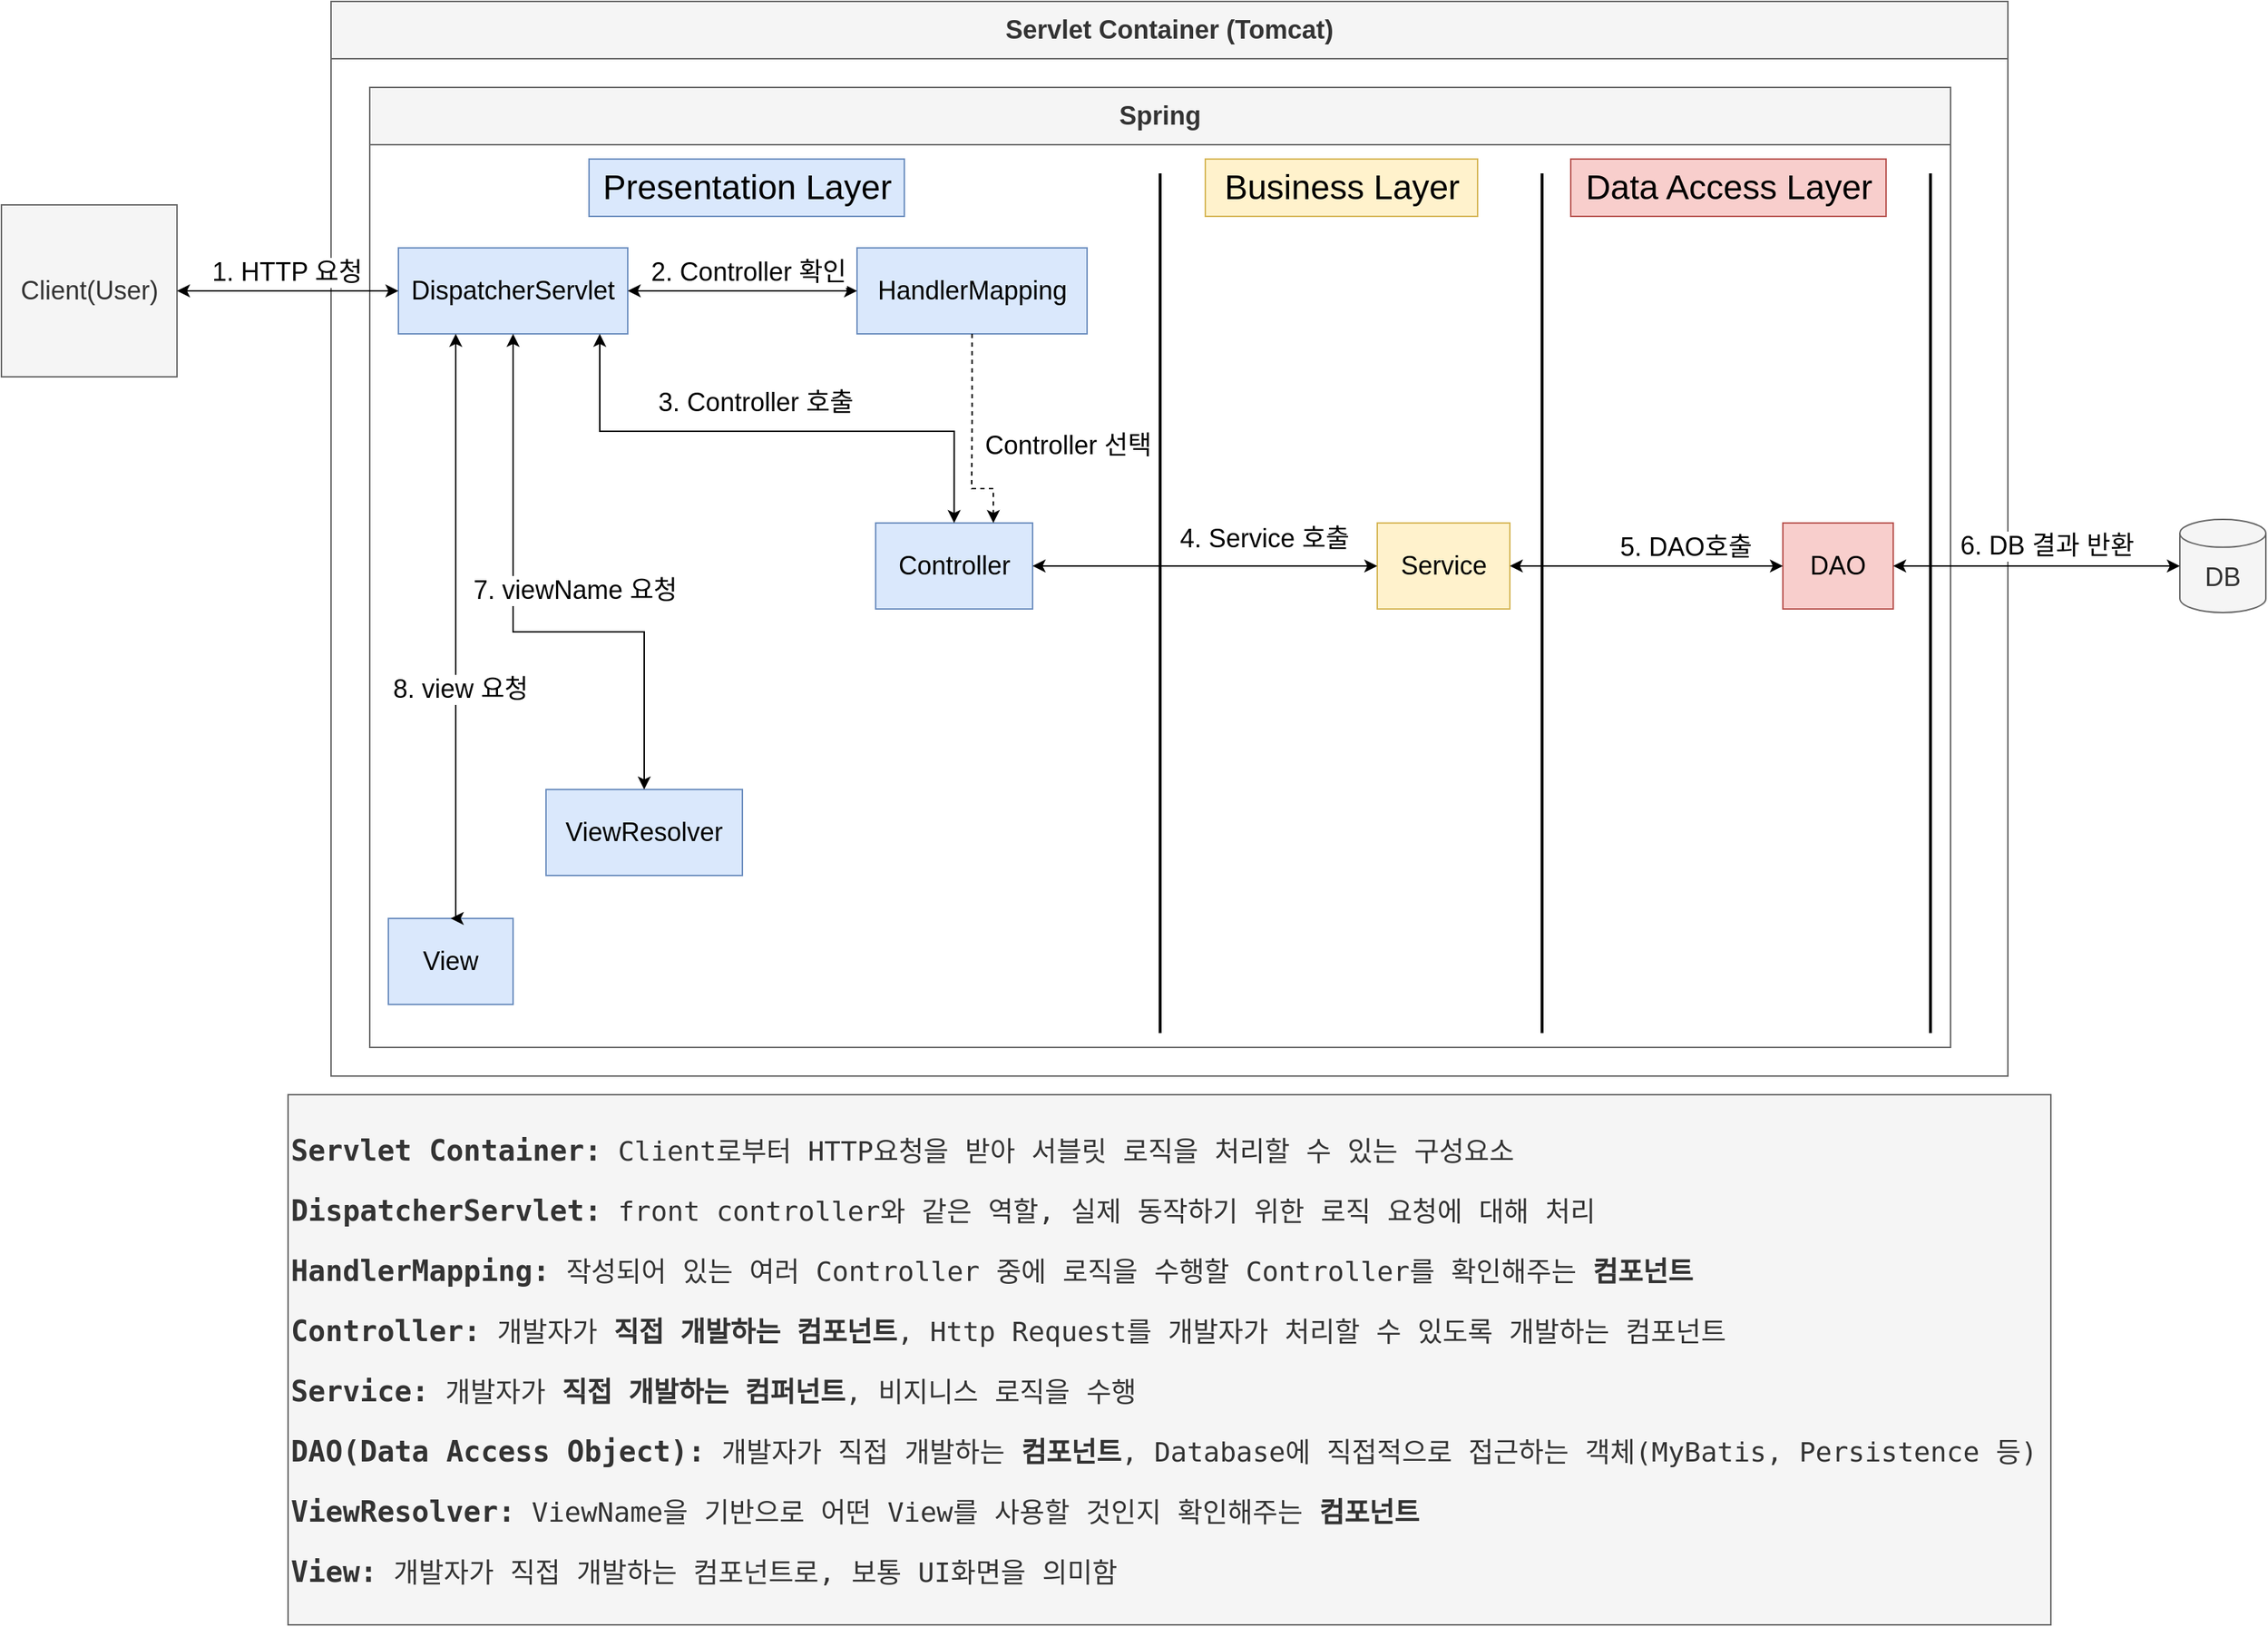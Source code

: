 <mxfile version="27.0.5" pages="5">
  <diagram name="스프링 흐름도" id="9lrJCZjy9zGOCHE39Q2T">
    <mxGraphModel dx="2245" dy="820" grid="1" gridSize="10" guides="1" tooltips="1" connect="1" arrows="1" fold="1" page="1" pageScale="1" pageWidth="827" pageHeight="1169" math="0" shadow="0">
      <root>
        <mxCell id="0" />
        <mxCell id="1" parent="0" />
        <mxCell id="ZIPKIxFMIFCCI6XY1HtN-1" value="&lt;font style=&quot;font-size: 18px;&quot;&gt;Servlet Container (Tomcat)&lt;/font&gt;" style="swimlane;whiteSpace=wrap;html=1;startSize=40;fillColor=#f5f5f5;strokeColor=#666666;fontColor=#333333;" parent="1" vertex="1">
          <mxGeometry x="-550" y="20" width="1170" height="750" as="geometry" />
        </mxCell>
        <mxCell id="ZIPKIxFMIFCCI6XY1HtN-6" value="&lt;font style=&quot;font-size: 18px;&quot;&gt;Spring&lt;/font&gt;" style="swimlane;whiteSpace=wrap;html=1;startSize=40;fillColor=#f5f5f5;strokeColor=#666666;fontColor=#333333;" parent="ZIPKIxFMIFCCI6XY1HtN-1" vertex="1">
          <mxGeometry x="27" y="60" width="1103" height="670" as="geometry" />
        </mxCell>
        <mxCell id="ZIPKIxFMIFCCI6XY1HtN-13" value="HandlerMapping" style="rounded=0;whiteSpace=wrap;html=1;fontSize=18;fillColor=#dae8fc;strokeColor=#6c8ebf;" parent="ZIPKIxFMIFCCI6XY1HtN-6" vertex="1">
          <mxGeometry x="340" y="112" width="160.5" height="60" as="geometry" />
        </mxCell>
        <mxCell id="ZIPKIxFMIFCCI6XY1HtN-16" value="Controller" style="rounded=0;whiteSpace=wrap;html=1;fontSize=18;fillColor=#dae8fc;strokeColor=#6c8ebf;" parent="ZIPKIxFMIFCCI6XY1HtN-6" vertex="1">
          <mxGeometry x="353" y="304" width="109.5" height="60" as="geometry" />
        </mxCell>
        <mxCell id="ZIPKIxFMIFCCI6XY1HtN-17" value="Service" style="rounded=0;whiteSpace=wrap;html=1;fontSize=18;fillColor=#fff2cc;strokeColor=#d6b656;" parent="ZIPKIxFMIFCCI6XY1HtN-6" vertex="1">
          <mxGeometry x="703" y="304" width="92.5" height="60" as="geometry" />
        </mxCell>
        <mxCell id="ZIPKIxFMIFCCI6XY1HtN-18" value="DAO" style="rounded=0;whiteSpace=wrap;html=1;fontSize=18;fillColor=#f8cecc;strokeColor=#b85450;" parent="ZIPKIxFMIFCCI6XY1HtN-6" vertex="1">
          <mxGeometry x="986" y="304" width="77" height="60" as="geometry" />
        </mxCell>
        <mxCell id="ZIPKIxFMIFCCI6XY1HtN-20" value="ViewResolver" style="rounded=0;whiteSpace=wrap;html=1;fontSize=18;fillColor=#dae8fc;strokeColor=#6c8ebf;" parent="ZIPKIxFMIFCCI6XY1HtN-6" vertex="1">
          <mxGeometry x="123" y="490" width="137" height="60" as="geometry" />
        </mxCell>
        <mxCell id="ZIPKIxFMIFCCI6XY1HtN-7" value="View" style="rounded=0;whiteSpace=wrap;html=1;fontSize=18;fillColor=#dae8fc;strokeColor=#6c8ebf;" parent="ZIPKIxFMIFCCI6XY1HtN-6" vertex="1">
          <mxGeometry x="13" y="580" width="87" height="60" as="geometry" />
        </mxCell>
        <mxCell id="ZIPKIxFMIFCCI6XY1HtN-23" value="" style="endArrow=classic;startArrow=classic;html=1;rounded=0;fontSize=18;exitX=0;exitY=0.5;exitDx=0;exitDy=0;entryX=1;entryY=0.5;entryDx=0;entryDy=0;" parent="ZIPKIxFMIFCCI6XY1HtN-6" source="ZIPKIxFMIFCCI6XY1HtN-17" target="ZIPKIxFMIFCCI6XY1HtN-16" edge="1">
          <mxGeometry width="50" height="50" relative="1" as="geometry">
            <mxPoint x="223" y="130" as="sourcePoint" />
            <mxPoint x="363" y="330" as="targetPoint" />
          </mxGeometry>
        </mxCell>
        <mxCell id="ZIPKIxFMIFCCI6XY1HtN-24" value="4. Service 호출" style="edgeLabel;html=1;align=center;verticalAlign=middle;resizable=0;points=[];fontSize=18;" parent="ZIPKIxFMIFCCI6XY1HtN-23" vertex="1" connectable="0">
          <mxGeometry x="-0.28" y="-2" relative="1" as="geometry">
            <mxPoint x="7" y="-17" as="offset" />
          </mxGeometry>
        </mxCell>
        <mxCell id="ZIPKIxFMIFCCI6XY1HtN-25" value="" style="endArrow=classic;startArrow=classic;html=1;rounded=0;fontSize=18;entryX=0;entryY=0.5;entryDx=0;entryDy=0;exitX=1;exitY=0.5;exitDx=0;exitDy=0;" parent="ZIPKIxFMIFCCI6XY1HtN-6" source="ZIPKIxFMIFCCI6XY1HtN-17" target="ZIPKIxFMIFCCI6XY1HtN-18" edge="1">
          <mxGeometry width="50" height="50" relative="1" as="geometry">
            <mxPoint x="553" y="310" as="sourcePoint" />
            <mxPoint x="-67" y="160" as="targetPoint" />
          </mxGeometry>
        </mxCell>
        <mxCell id="ZIPKIxFMIFCCI6XY1HtN-26" value="5. DAO호출" style="edgeLabel;html=1;align=center;verticalAlign=middle;resizable=0;points=[];fontSize=18;" parent="ZIPKIxFMIFCCI6XY1HtN-25" vertex="1" connectable="0">
          <mxGeometry x="-0.28" y="-2" relative="1" as="geometry">
            <mxPoint x="54" y="-15" as="offset" />
          </mxGeometry>
        </mxCell>
        <mxCell id="ZIPKIxFMIFCCI6XY1HtN-5" value="DispatcherServlet" style="rounded=0;whiteSpace=wrap;html=1;fontSize=18;fillColor=#dae8fc;strokeColor=#6c8ebf;" parent="ZIPKIxFMIFCCI6XY1HtN-6" vertex="1">
          <mxGeometry x="20" y="112" width="160" height="60" as="geometry" />
        </mxCell>
        <mxCell id="ZIPKIxFMIFCCI6XY1HtN-14" value="" style="endArrow=classic;startArrow=classic;html=1;rounded=0;fontSize=18;entryX=0;entryY=0.5;entryDx=0;entryDy=0;exitX=1;exitY=0.5;exitDx=0;exitDy=0;" parent="ZIPKIxFMIFCCI6XY1HtN-6" source="ZIPKIxFMIFCCI6XY1HtN-5" target="ZIPKIxFMIFCCI6XY1HtN-13" edge="1">
          <mxGeometry width="50" height="50" relative="1" as="geometry">
            <mxPoint x="223" y="130" as="sourcePoint" />
            <mxPoint x="-67" y="160" as="targetPoint" />
          </mxGeometry>
        </mxCell>
        <mxCell id="ZIPKIxFMIFCCI6XY1HtN-15" value="2. Controller 확인" style="edgeLabel;html=1;align=center;verticalAlign=middle;resizable=0;points=[];fontSize=18;" parent="ZIPKIxFMIFCCI6XY1HtN-14" vertex="1" connectable="0">
          <mxGeometry x="-0.28" y="-2" relative="1" as="geometry">
            <mxPoint x="26" y="-15" as="offset" />
          </mxGeometry>
        </mxCell>
        <mxCell id="ZIPKIxFMIFCCI6XY1HtN-21" value="" style="endArrow=classic;startArrow=classic;html=1;rounded=0;fontSize=18;exitX=0.878;exitY=1;exitDx=0;exitDy=0;exitPerimeter=0;edgeStyle=orthogonalEdgeStyle;entryX=0.5;entryY=0;entryDx=0;entryDy=0;" parent="ZIPKIxFMIFCCI6XY1HtN-6" source="ZIPKIxFMIFCCI6XY1HtN-5" target="ZIPKIxFMIFCCI6XY1HtN-16" edge="1">
          <mxGeometry width="50" height="50" relative="1" as="geometry">
            <mxPoint x="223" y="130" as="sourcePoint" />
            <mxPoint x="-67" y="160" as="targetPoint" />
            <Array as="points">
              <mxPoint x="160" y="240" />
              <mxPoint x="408" y="240" />
            </Array>
          </mxGeometry>
        </mxCell>
        <mxCell id="ZIPKIxFMIFCCI6XY1HtN-22" value="3. Controller 호출" style="edgeLabel;html=1;align=center;verticalAlign=middle;resizable=0;points=[];fontSize=18;" parent="ZIPKIxFMIFCCI6XY1HtN-21" vertex="1" connectable="0">
          <mxGeometry x="-0.28" y="-2" relative="1" as="geometry">
            <mxPoint x="40" y="-22" as="offset" />
          </mxGeometry>
        </mxCell>
        <mxCell id="ZIPKIxFMIFCCI6XY1HtN-32" value="" style="endArrow=classic;startArrow=classic;html=1;rounded=0;fontSize=18;entryX=0.5;entryY=0;entryDx=0;entryDy=0;edgeStyle=orthogonalEdgeStyle;exitX=0.25;exitY=1;exitDx=0;exitDy=0;" parent="ZIPKIxFMIFCCI6XY1HtN-6" source="ZIPKIxFMIFCCI6XY1HtN-5" target="ZIPKIxFMIFCCI6XY1HtN-7" edge="1">
          <mxGeometry width="50" height="50" relative="1" as="geometry">
            <mxPoint x="52" y="230" as="sourcePoint" />
            <mxPoint x="-67" y="160" as="targetPoint" />
            <Array as="points">
              <mxPoint x="60" y="580" />
            </Array>
          </mxGeometry>
        </mxCell>
        <mxCell id="ZIPKIxFMIFCCI6XY1HtN-33" value="8. view 요청" style="edgeLabel;html=1;align=center;verticalAlign=middle;resizable=0;points=[];fontSize=18;" parent="ZIPKIxFMIFCCI6XY1HtN-32" vertex="1" connectable="0">
          <mxGeometry x="-0.28" y="-2" relative="1" as="geometry">
            <mxPoint x="5" y="100" as="offset" />
          </mxGeometry>
        </mxCell>
        <mxCell id="ZIPKIxFMIFCCI6XY1HtN-30" value="" style="endArrow=classic;startArrow=classic;html=1;rounded=0;fontSize=18;entryX=0.5;entryY=0;entryDx=0;entryDy=0;edgeStyle=orthogonalEdgeStyle;exitX=0.5;exitY=1;exitDx=0;exitDy=0;" parent="ZIPKIxFMIFCCI6XY1HtN-6" source="ZIPKIxFMIFCCI6XY1HtN-5" target="ZIPKIxFMIFCCI6XY1HtN-20" edge="1">
          <mxGeometry width="50" height="50" relative="1" as="geometry">
            <mxPoint x="152" y="220" as="sourcePoint" />
            <mxPoint x="-67" y="160" as="targetPoint" />
            <Array as="points">
              <mxPoint x="100" y="380" />
              <mxPoint x="192" y="380" />
            </Array>
          </mxGeometry>
        </mxCell>
        <mxCell id="ZIPKIxFMIFCCI6XY1HtN-31" value="7. viewName 요청" style="edgeLabel;html=1;align=center;verticalAlign=middle;resizable=0;points=[];fontSize=18;" parent="ZIPKIxFMIFCCI6XY1HtN-30" vertex="1" connectable="0">
          <mxGeometry x="-0.28" y="-2" relative="1" as="geometry">
            <mxPoint x="45" y="31" as="offset" />
          </mxGeometry>
        </mxCell>
        <mxCell id="ZIPKIxFMIFCCI6XY1HtN-94" value="" style="line;strokeWidth=2;direction=south;html=1;fontSize=20;" parent="ZIPKIxFMIFCCI6XY1HtN-6" vertex="1">
          <mxGeometry x="546.5" y="60" width="10" height="600" as="geometry" />
        </mxCell>
        <mxCell id="ZIPKIxFMIFCCI6XY1HtN-95" value="" style="line;strokeWidth=2;direction=south;html=1;fontSize=20;" parent="ZIPKIxFMIFCCI6XY1HtN-6" vertex="1">
          <mxGeometry x="813" y="60" width="10" height="600" as="geometry" />
        </mxCell>
        <mxCell id="ZIPKIxFMIFCCI6XY1HtN-96" value="" style="line;strokeWidth=2;direction=south;html=1;fontSize=20;" parent="ZIPKIxFMIFCCI6XY1HtN-6" vertex="1">
          <mxGeometry x="1084" y="60" width="10" height="600" as="geometry" />
        </mxCell>
        <mxCell id="ZIPKIxFMIFCCI6XY1HtN-98" value="Business Layer" style="text;html=1;align=center;verticalAlign=middle;resizable=0;points=[];autosize=1;strokeColor=#d6b656;fillColor=#fff2cc;fontSize=24;" parent="ZIPKIxFMIFCCI6XY1HtN-6" vertex="1">
          <mxGeometry x="583" y="50" width="190" height="40" as="geometry" />
        </mxCell>
        <mxCell id="ZIPKIxFMIFCCI6XY1HtN-99" value="Data Access Layer" style="text;html=1;align=center;verticalAlign=middle;resizable=0;points=[];autosize=1;strokeColor=#b85450;fillColor=#f8cecc;fontSize=24;" parent="ZIPKIxFMIFCCI6XY1HtN-6" vertex="1">
          <mxGeometry x="838" y="50" width="220" height="40" as="geometry" />
        </mxCell>
        <mxCell id="ZQJG7pje2gqqXwqeHEem-1" value="" style="endArrow=classic;html=1;rounded=0;shadow=0;dashed=1;sketch=0;strokeColor=default;fontSize=18;exitX=0.5;exitY=1;exitDx=0;exitDy=0;entryX=0.75;entryY=0;entryDx=0;entryDy=0;edgeStyle=orthogonalEdgeStyle;" parent="ZIPKIxFMIFCCI6XY1HtN-6" source="ZIPKIxFMIFCCI6XY1HtN-13" target="ZIPKIxFMIFCCI6XY1HtN-16" edge="1">
          <mxGeometry width="50" height="50" relative="1" as="geometry">
            <mxPoint x="433" y="500" as="sourcePoint" />
            <mxPoint x="483" y="450" as="targetPoint" />
            <Array as="points">
              <mxPoint x="420" y="230" />
              <mxPoint x="420" y="280" />
              <mxPoint x="435" y="280" />
            </Array>
          </mxGeometry>
        </mxCell>
        <mxCell id="ZQJG7pje2gqqXwqeHEem-2" value="Controller 선택" style="text;html=1;align=center;verticalAlign=middle;resizable=0;points=[];autosize=1;strokeColor=none;fillColor=none;fontSize=18;" parent="ZIPKIxFMIFCCI6XY1HtN-6" vertex="1">
          <mxGeometry x="416.5" y="230" width="140" height="40" as="geometry" />
        </mxCell>
        <mxCell id="ZIPKIxFMIFCCI6XY1HtN-2" value="Client(User)" style="rounded=0;whiteSpace=wrap;html=1;fontSize=18;fillColor=#f5f5f5;fontColor=#333333;strokeColor=#666666;" parent="1" vertex="1">
          <mxGeometry x="-780" y="162" width="122.5" height="120" as="geometry" />
        </mxCell>
        <mxCell id="ZIPKIxFMIFCCI6XY1HtN-11" value="" style="endArrow=classic;startArrow=classic;html=1;rounded=0;fontSize=18;entryX=0;entryY=0.5;entryDx=0;entryDy=0;exitX=1;exitY=0.5;exitDx=0;exitDy=0;" parent="1" source="ZIPKIxFMIFCCI6XY1HtN-2" target="ZIPKIxFMIFCCI6XY1HtN-5" edge="1">
          <mxGeometry width="50" height="50" relative="1" as="geometry">
            <mxPoint x="-640" y="290" as="sourcePoint" />
            <mxPoint x="-590" y="240" as="targetPoint" />
          </mxGeometry>
        </mxCell>
        <mxCell id="ZIPKIxFMIFCCI6XY1HtN-12" value="1. HTTP 요청" style="edgeLabel;html=1;align=center;verticalAlign=middle;resizable=0;points=[];fontSize=18;" parent="ZIPKIxFMIFCCI6XY1HtN-11" vertex="1" connectable="0">
          <mxGeometry x="-0.28" y="-2" relative="1" as="geometry">
            <mxPoint x="21" y="-15" as="offset" />
          </mxGeometry>
        </mxCell>
        <mxCell id="ZIPKIxFMIFCCI6XY1HtN-19" value="DB" style="shape=cylinder3;whiteSpace=wrap;html=1;boundedLbl=1;backgroundOutline=1;size=9.714;fontSize=18;fillColor=#f5f5f5;strokeColor=#666666;fontColor=#333333;" parent="1" vertex="1">
          <mxGeometry x="740" y="381.5" width="60" height="65" as="geometry" />
        </mxCell>
        <mxCell id="ZIPKIxFMIFCCI6XY1HtN-27" value="" style="endArrow=classic;startArrow=classic;html=1;rounded=0;fontSize=18;exitX=0;exitY=0.5;exitDx=0;exitDy=0;exitPerimeter=0;entryX=1;entryY=0.5;entryDx=0;entryDy=0;" parent="1" source="ZIPKIxFMIFCCI6XY1HtN-19" target="ZIPKIxFMIFCCI6XY1HtN-18" edge="1">
          <mxGeometry width="50" height="50" relative="1" as="geometry">
            <mxPoint x="20" y="380" as="sourcePoint" />
            <mxPoint x="220" y="360" as="targetPoint" />
          </mxGeometry>
        </mxCell>
        <mxCell id="ZIPKIxFMIFCCI6XY1HtN-28" value="6. DB 결과 반환" style="edgeLabel;html=1;align=center;verticalAlign=middle;resizable=0;points=[];fontSize=18;" parent="ZIPKIxFMIFCCI6XY1HtN-27" vertex="1" connectable="0">
          <mxGeometry x="-0.28" y="-2" relative="1" as="geometry">
            <mxPoint x="-21" y="-12" as="offset" />
          </mxGeometry>
        </mxCell>
        <mxCell id="ZIPKIxFMIFCCI6XY1HtN-93" value="&lt;pre style=&quot;&quot; data-ke-type=&quot;codeblock&quot;&gt;&lt;font style=&quot;font-size: 20px;&quot;&gt;Servlet Container:&lt;/font&gt;&lt;span style=&quot;font-size: 19px;&quot;&gt; &lt;/span&gt;&lt;span style=&quot;font-size: 19px; font-weight: normal;&quot;&gt;Client로부터 HTTP요청을 받아 서블릿 로직을 처리할 수 있는 구성요소&lt;/span&gt;&lt;span style=&quot;font-size: 19px;&quot;&gt;&lt;br&gt;&lt;/span&gt;&lt;/pre&gt;&lt;pre style=&quot;&quot; data-ke-type=&quot;codeblock&quot;&gt;&lt;font style=&quot;font-size: 20px;&quot;&gt;DispatcherServlet:&lt;/font&gt;&lt;span style=&quot;font-size: 19px;&quot;&gt; &lt;/span&gt;&lt;span style=&quot;font-size: 19px; font-weight: normal;&quot;&gt;front controller와 같은 역할, 실제 동작하기 위한 로직 요청에 대해 처리&lt;/span&gt;&lt;/pre&gt;&lt;pre style=&quot;&quot; data-ke-type=&quot;codeblock&quot;&gt;&lt;font style=&quot;font-size: 20px;&quot;&gt;HandlerMapping:&lt;/font&gt;&lt;span style=&quot;font-size: 19px;&quot;&gt; &lt;/span&gt;&lt;span style=&quot;font-size: 19px; font-weight: normal;&quot;&gt;작성되어 있는 여러 Controller 중에 로직을 수행할 Controller를 확인해주는 &lt;/span&gt;&lt;span style=&quot;font-size: 19px;&quot;&gt;컴포넌트&lt;/span&gt;&lt;/pre&gt;&lt;pre style=&quot;&quot; data-ke-type=&quot;codeblock&quot;&gt;&lt;font style=&quot;font-size: 20px;&quot;&gt;Controller:&lt;/font&gt;&lt;span style=&quot;font-size: 19px;&quot;&gt; &lt;/span&gt;&lt;span style=&quot;font-size: 19px; font-weight: normal;&quot;&gt;개발자가 &lt;/span&gt;&lt;span style=&quot;font-size: 19px;&quot;&gt;직접 개발하는 컴포넌트&lt;/span&gt;&lt;span style=&quot;font-size: 19px; font-weight: normal;&quot;&gt;, Http Request를 개발자가 처리할 수 있도록 개발하는 &lt;/span&gt;&lt;span style=&quot;font-size: 19px; font-weight: normal;&quot;&gt;컴포넌트&lt;/span&gt;&lt;/pre&gt;&lt;pre style=&quot;&quot; data-ke-type=&quot;codeblock&quot;&gt;&lt;font style=&quot;font-size: 20px;&quot;&gt;Service:&lt;/font&gt;&lt;span style=&quot;font-size: 19px;&quot;&gt; &lt;/span&gt;&lt;span style=&quot;font-size: 19px; font-weight: normal;&quot;&gt;개발자가 &lt;/span&gt;&lt;span style=&quot;font-size: 19px;&quot;&gt;직접 개발하는 &lt;/span&gt;&lt;span style=&quot;font-size: 19px;&quot;&gt;컴퍼넌트&lt;/span&gt;&lt;span style=&quot;font-size: 19px; font-weight: normal;&quot;&gt;, 비지니스 로직을 수행&lt;/span&gt;&lt;/pre&gt;&lt;pre style=&quot;&quot; data-ke-type=&quot;codeblock&quot;&gt;&lt;font style=&quot;font-size: 20px;&quot;&gt;DAO(Data Access Object):&lt;/font&gt;&lt;span style=&quot;font-size: 19px;&quot;&gt; &lt;/span&gt;&lt;span style=&quot;font-size: 19px; font-weight: normal;&quot;&gt;개발자가 직접 개발하는 &lt;/span&gt;&lt;span style=&quot;font-size: 19px;&quot;&gt;컴포넌트&lt;/span&gt;&lt;span style=&quot;font-size: 19px; font-weight: normal;&quot;&gt;, Database에 직접적으로 접근하는 객체(MyBatis, Persistence 등)&lt;/span&gt;&lt;/pre&gt;&lt;pre style=&quot;&quot; data-ke-type=&quot;codeblock&quot;&gt;&lt;font style=&quot;font-size: 20px;&quot;&gt;ViewResolver:&lt;/font&gt;&lt;span style=&quot;font-size: 19px;&quot;&gt; &lt;/span&gt;&lt;span style=&quot;font-size: 19px; font-weight: normal;&quot;&gt;ViewName을 기반으로 어떤 View를 사용할 것인지 확인해주는 &lt;/span&gt;&lt;span style=&quot;font-size: 19px;&quot;&gt;컴포넌트&lt;/span&gt;&lt;/pre&gt;&lt;pre style=&quot;&quot; data-ke-type=&quot;codeblock&quot;&gt;&lt;font style=&quot;font-size: 20px;&quot;&gt;View:&lt;/font&gt;&lt;span style=&quot;font-size: 19px;&quot;&gt; &lt;/span&gt;&lt;span style=&quot;font-size: 19px; font-weight: normal;&quot;&gt;개발자가 직접 개발하는 컴포넌트로, 보통 UI화면을 의미함&lt;/span&gt;&lt;/pre&gt;" style="text;html=1;align=left;verticalAlign=middle;resizable=0;points=[];autosize=1;strokeColor=#666666;fillColor=#f5f5f5;fontSize=18;fontColor=#333333;fontStyle=1;horizontal=1;labelPosition=center;verticalLabelPosition=middle;" parent="1" vertex="1">
          <mxGeometry x="-580" y="783" width="1230" height="370" as="geometry" />
        </mxCell>
        <mxCell id="ZIPKIxFMIFCCI6XY1HtN-97" value="Presentation Layer" style="text;html=1;align=center;verticalAlign=middle;resizable=0;points=[];autosize=1;strokeColor=#6c8ebf;fillColor=#dae8fc;fontSize=24;" parent="1" vertex="1">
          <mxGeometry x="-370" y="130" width="220" height="40" as="geometry" />
        </mxCell>
      </root>
    </mxGraphModel>
  </diagram>
  <diagram id="G9-TS4jPU1bxgIasGD0c" name="스프링 시퀀스 흐름도">
    <mxGraphModel dx="2390" dy="1393" grid="1" gridSize="10" guides="1" tooltips="1" connect="1" arrows="1" fold="1" page="1" pageScale="1" pageWidth="827" pageHeight="1169" math="0" shadow="0">
      <root>
        <mxCell id="0" />
        <mxCell id="1" parent="0" />
        <mxCell id="rk3h5u8KPIcIkOoaCfny-21" value="" style="group" parent="1" vertex="1" connectable="0">
          <mxGeometry x="280" y="30" width="70" height="930" as="geometry" />
        </mxCell>
        <mxCell id="rk3h5u8KPIcIkOoaCfny-3" value="Client" style="shape=actor;whiteSpace=wrap;html=1;fontSize=24;verticalAlign=bottom;" parent="rk3h5u8KPIcIkOoaCfny-21" vertex="1">
          <mxGeometry width="70" height="80" as="geometry" />
        </mxCell>
        <mxCell id="rk3h5u8KPIcIkOoaCfny-12" value="" style="endArrow=none;dashed=1;html=1;dashPattern=1 3;strokeWidth=2;rounded=0;fontSize=24;entryX=0.5;entryY=1;entryDx=0;entryDy=0;" parent="rk3h5u8KPIcIkOoaCfny-21" target="rk3h5u8KPIcIkOoaCfny-3" edge="1">
          <mxGeometry width="50" height="50" relative="1" as="geometry">
            <mxPoint x="40" y="1090" as="sourcePoint" />
            <mxPoint x="330" y="440" as="targetPoint" />
          </mxGeometry>
        </mxCell>
        <mxCell id="rk3h5u8KPIcIkOoaCfny-22" value="" style="group" parent="1" vertex="1" connectable="0">
          <mxGeometry x="363" y="50" width="200" height="910" as="geometry" />
        </mxCell>
        <mxCell id="rk3h5u8KPIcIkOoaCfny-1" value="ServletContainer" style="rounded=1;whiteSpace=wrap;html=1;fontSize=24;" parent="rk3h5u8KPIcIkOoaCfny-22" vertex="1">
          <mxGeometry width="200" height="60" as="geometry" />
        </mxCell>
        <mxCell id="rk3h5u8KPIcIkOoaCfny-13" value="" style="endArrow=none;dashed=1;html=1;dashPattern=1 3;strokeWidth=2;rounded=0;fontSize=24;entryX=0.5;entryY=1;entryDx=0;entryDy=0;" parent="rk3h5u8KPIcIkOoaCfny-22" target="rk3h5u8KPIcIkOoaCfny-1" edge="1">
          <mxGeometry width="50" height="50" relative="1" as="geometry">
            <mxPoint x="100" y="1070" as="sourcePoint" />
            <mxPoint x="190" y="420" as="targetPoint" />
          </mxGeometry>
        </mxCell>
        <mxCell id="rk3h5u8KPIcIkOoaCfny-23" value="" style="group" parent="1" vertex="1" connectable="0">
          <mxGeometry x="625" y="50" width="220" height="910" as="geometry" />
        </mxCell>
        <mxCell id="rk3h5u8KPIcIkOoaCfny-4" value="DispatcherServlet" style="rounded=1;whiteSpace=wrap;html=1;fontSize=24;" parent="rk3h5u8KPIcIkOoaCfny-23" vertex="1">
          <mxGeometry width="220" height="60" as="geometry" />
        </mxCell>
        <mxCell id="rk3h5u8KPIcIkOoaCfny-14" value="" style="endArrow=none;dashed=1;html=1;dashPattern=1 3;strokeWidth=2;rounded=0;fontSize=24;entryX=0.5;entryY=1;entryDx=0;entryDy=0;" parent="rk3h5u8KPIcIkOoaCfny-23" target="rk3h5u8KPIcIkOoaCfny-4" edge="1">
          <mxGeometry width="50" height="50" relative="1" as="geometry">
            <mxPoint x="110" y="1070" as="sourcePoint" />
            <mxPoint x="-90" y="420" as="targetPoint" />
          </mxGeometry>
        </mxCell>
        <mxCell id="rk3h5u8KPIcIkOoaCfny-24" value="" style="group" parent="1" vertex="1" connectable="0">
          <mxGeometry x="1029" y="50" width="220" height="910" as="geometry" />
        </mxCell>
        <mxCell id="rk3h5u8KPIcIkOoaCfny-5" value="HandlerMapping" style="rounded=1;whiteSpace=wrap;html=1;fontSize=24;" parent="rk3h5u8KPIcIkOoaCfny-24" vertex="1">
          <mxGeometry width="220" height="60" as="geometry" />
        </mxCell>
        <mxCell id="rk3h5u8KPIcIkOoaCfny-15" value="" style="endArrow=none;dashed=1;html=1;dashPattern=1 3;strokeWidth=2;rounded=0;fontSize=24;entryX=0.5;entryY=1;entryDx=0;entryDy=0;" parent="rk3h5u8KPIcIkOoaCfny-24" target="rk3h5u8KPIcIkOoaCfny-5" edge="1">
          <mxGeometry width="50" height="50" relative="1" as="geometry">
            <mxPoint x="98" y="1070" as="sourcePoint" />
            <mxPoint x="-380" y="420" as="targetPoint" />
          </mxGeometry>
        </mxCell>
        <mxCell id="rk3h5u8KPIcIkOoaCfny-25" value="" style="group" parent="1" vertex="1" connectable="0">
          <mxGeometry x="1280" y="50" width="150" height="910" as="geometry" />
        </mxCell>
        <mxCell id="rk3h5u8KPIcIkOoaCfny-6" value="Controller" style="rounded=1;whiteSpace=wrap;html=1;fontSize=24;" parent="rk3h5u8KPIcIkOoaCfny-25" vertex="1">
          <mxGeometry width="150" height="60" as="geometry" />
        </mxCell>
        <mxCell id="rk3h5u8KPIcIkOoaCfny-16" value="" style="endArrow=none;dashed=1;html=1;dashPattern=1 3;strokeWidth=2;rounded=0;fontSize=24;entryX=0.5;entryY=1;entryDx=0;entryDy=0;" parent="rk3h5u8KPIcIkOoaCfny-25" target="rk3h5u8KPIcIkOoaCfny-6" edge="1">
          <mxGeometry width="50" height="50" relative="1" as="geometry">
            <mxPoint x="75" y="1070" as="sourcePoint" />
            <mxPoint x="-670" y="420" as="targetPoint" />
          </mxGeometry>
        </mxCell>
        <mxCell id="rk3h5u8KPIcIkOoaCfny-26" value="" style="group" parent="1" vertex="1" connectable="0">
          <mxGeometry x="1739" y="50" width="100" height="910" as="geometry" />
        </mxCell>
        <mxCell id="rk3h5u8KPIcIkOoaCfny-8" value="DAO" style="rounded=1;whiteSpace=wrap;html=1;fontSize=24;" parent="rk3h5u8KPIcIkOoaCfny-26" vertex="1">
          <mxGeometry width="100" height="60" as="geometry" />
        </mxCell>
        <mxCell id="rk3h5u8KPIcIkOoaCfny-17" value="" style="endArrow=none;dashed=1;html=1;dashPattern=1 3;strokeWidth=2;rounded=0;fontSize=24;entryX=0.5;entryY=1;entryDx=0;entryDy=0;" parent="rk3h5u8KPIcIkOoaCfny-26" target="rk3h5u8KPIcIkOoaCfny-8" edge="1">
          <mxGeometry width="50" height="50" relative="1" as="geometry">
            <mxPoint x="50" y="1070" as="sourcePoint" />
            <mxPoint x="-1090" y="420" as="targetPoint" />
          </mxGeometry>
        </mxCell>
        <mxCell id="rk3h5u8KPIcIkOoaCfny-27" value="" style="group" parent="1" vertex="1" connectable="0">
          <mxGeometry x="1939" y="30" width="60" height="930" as="geometry" />
        </mxCell>
        <mxCell id="rk3h5u8KPIcIkOoaCfny-9" value="DB" style="shape=cylinder3;whiteSpace=wrap;html=1;boundedLbl=1;backgroundOutline=1;size=7.143;fontSize=24;" parent="rk3h5u8KPIcIkOoaCfny-27" vertex="1">
          <mxGeometry y="20" width="60" height="60" as="geometry" />
        </mxCell>
        <mxCell id="rk3h5u8KPIcIkOoaCfny-18" value="" style="endArrow=none;dashed=1;html=1;dashPattern=1 3;strokeWidth=2;rounded=0;fontSize=24;entryX=0.5;entryY=1;entryDx=0;entryDy=0;entryPerimeter=0;" parent="rk3h5u8KPIcIkOoaCfny-27" target="rk3h5u8KPIcIkOoaCfny-9" edge="1">
          <mxGeometry width="50" height="50" relative="1" as="geometry">
            <mxPoint x="30" y="1090" as="sourcePoint" />
            <mxPoint x="-1290" y="440" as="targetPoint" />
          </mxGeometry>
        </mxCell>
        <mxCell id="rk3h5u8KPIcIkOoaCfny-35" value="" style="group" parent="1" vertex="1" connectable="0">
          <mxGeometry x="2018" y="50" width="180" height="910" as="geometry" />
        </mxCell>
        <mxCell id="rk3h5u8KPIcIkOoaCfny-10" value="ViewResolver" style="rounded=1;whiteSpace=wrap;html=1;fontSize=24;" parent="rk3h5u8KPIcIkOoaCfny-35" vertex="1">
          <mxGeometry width="180" height="60" as="geometry" />
        </mxCell>
        <mxCell id="rk3h5u8KPIcIkOoaCfny-19" value="" style="endArrow=none;dashed=1;html=1;dashPattern=1 3;strokeWidth=2;rounded=0;fontSize=24;entryX=0.5;entryY=1;entryDx=0;entryDy=0;" parent="rk3h5u8KPIcIkOoaCfny-35" target="rk3h5u8KPIcIkOoaCfny-10" edge="1">
          <mxGeometry width="50" height="50" relative="1" as="geometry">
            <mxPoint x="90" y="1070" as="sourcePoint" />
            <mxPoint x="-1420" y="420" as="targetPoint" />
          </mxGeometry>
        </mxCell>
        <mxCell id="rk3h5u8KPIcIkOoaCfny-36" value="" style="group" parent="1" vertex="1" connectable="0">
          <mxGeometry x="2221" y="50" width="90" height="910" as="geometry" />
        </mxCell>
        <mxCell id="rk3h5u8KPIcIkOoaCfny-11" value="View" style="rounded=1;whiteSpace=wrap;html=1;fontSize=24;" parent="rk3h5u8KPIcIkOoaCfny-36" vertex="1">
          <mxGeometry width="90" height="60" as="geometry" />
        </mxCell>
        <mxCell id="rk3h5u8KPIcIkOoaCfny-20" value="" style="endArrow=none;dashed=1;html=1;dashPattern=1 3;strokeWidth=2;rounded=0;fontSize=24;entryX=0.5;entryY=1;entryDx=0;entryDy=0;" parent="rk3h5u8KPIcIkOoaCfny-36" target="rk3h5u8KPIcIkOoaCfny-11" edge="1">
          <mxGeometry width="50" height="50" relative="1" as="geometry">
            <mxPoint x="45" y="1070" as="sourcePoint" />
            <mxPoint x="-1670" y="420" as="targetPoint" />
          </mxGeometry>
        </mxCell>
        <mxCell id="rk3h5u8KPIcIkOoaCfny-37" value="" style="group" parent="1" vertex="1" connectable="0">
          <mxGeometry x="1510" y="50" width="130" height="910" as="geometry" />
        </mxCell>
        <mxCell id="rk3h5u8KPIcIkOoaCfny-7" value="Service" style="rounded=1;whiteSpace=wrap;html=1;fontSize=24;" parent="rk3h5u8KPIcIkOoaCfny-37" vertex="1">
          <mxGeometry x="-1" width="130" height="60" as="geometry" />
        </mxCell>
        <mxCell id="rk3h5u8KPIcIkOoaCfny-34" value="" style="endArrow=none;dashed=1;html=1;dashPattern=1 3;strokeWidth=2;rounded=0;fontSize=24;entryX=0.5;entryY=1;entryDx=0;entryDy=0;" parent="rk3h5u8KPIcIkOoaCfny-37" target="rk3h5u8KPIcIkOoaCfny-7" edge="1">
          <mxGeometry width="50" height="50" relative="1" as="geometry">
            <mxPoint x="65" y="1070" as="sourcePoint" />
            <mxPoint x="-900" y="420" as="targetPoint" />
          </mxGeometry>
        </mxCell>
        <mxCell id="rk3h5u8KPIcIkOoaCfny-39" value="" style="endArrow=classic;html=1;rounded=0;fontSize=24;" parent="1" edge="1">
          <mxGeometry width="50" height="50" relative="1" as="geometry">
            <mxPoint x="320" y="190" as="sourcePoint" />
            <mxPoint x="460" y="190" as="targetPoint" />
          </mxGeometry>
        </mxCell>
        <mxCell id="rk3h5u8KPIcIkOoaCfny-40" value="http 요청" style="edgeLabel;html=1;align=center;verticalAlign=middle;resizable=0;points=[];fontSize=24;" parent="rk3h5u8KPIcIkOoaCfny-39" vertex="1" connectable="0">
          <mxGeometry x="-0.257" y="-2" relative="1" as="geometry">
            <mxPoint x="16" y="-22" as="offset" />
          </mxGeometry>
        </mxCell>
        <mxCell id="rk3h5u8KPIcIkOoaCfny-41" value="" style="endArrow=classic;html=1;rounded=0;fontSize=24;" parent="1" edge="1">
          <mxGeometry width="50" height="50" relative="1" as="geometry">
            <mxPoint x="470" y="240" as="sourcePoint" />
            <mxPoint x="730" y="240" as="targetPoint" />
          </mxGeometry>
        </mxCell>
        <mxCell id="rk3h5u8KPIcIkOoaCfny-42" value="http request 객체 전달" style="edgeLabel;html=1;align=center;verticalAlign=middle;resizable=0;points=[];fontSize=24;" parent="rk3h5u8KPIcIkOoaCfny-41" vertex="1" connectable="0">
          <mxGeometry x="-0.104" relative="1" as="geometry">
            <mxPoint x="12" y="-19" as="offset" />
          </mxGeometry>
        </mxCell>
        <mxCell id="rk3h5u8KPIcIkOoaCfny-43" value="" style="endArrow=classic;html=1;rounded=0;fontSize=24;" parent="1" edge="1">
          <mxGeometry width="50" height="50" relative="1" as="geometry">
            <mxPoint x="740" y="298" as="sourcePoint" />
            <mxPoint x="1120" y="298" as="targetPoint" />
          </mxGeometry>
        </mxCell>
        <mxCell id="rk3h5u8KPIcIkOoaCfny-44" value="어떤 Controller를 호출할지 확인" style="edgeLabel;html=1;align=center;verticalAlign=middle;resizable=0;points=[];fontSize=24;" parent="rk3h5u8KPIcIkOoaCfny-43" vertex="1" connectable="0">
          <mxGeometry x="-0.228" y="2" relative="1" as="geometry">
            <mxPoint x="37" y="-18" as="offset" />
          </mxGeometry>
        </mxCell>
        <mxCell id="rk3h5u8KPIcIkOoaCfny-48" value="" style="endArrow=classic;html=1;rounded=0;fontSize=24;" parent="1" edge="1">
          <mxGeometry width="50" height="50" relative="1" as="geometry">
            <mxPoint x="1120" y="353" as="sourcePoint" />
            <mxPoint x="740" y="353" as="targetPoint" />
          </mxGeometry>
        </mxCell>
        <mxCell id="rk3h5u8KPIcIkOoaCfny-49" value="http 요청을 실행할 Controller 반환" style="edgeLabel;html=1;align=center;verticalAlign=middle;resizable=0;points=[];fontSize=24;" parent="rk3h5u8KPIcIkOoaCfny-48" vertex="1" connectable="0">
          <mxGeometry x="0.044" y="-1" relative="1" as="geometry">
            <mxPoint x="16" y="-18" as="offset" />
          </mxGeometry>
        </mxCell>
        <mxCell id="rk3h5u8KPIcIkOoaCfny-50" value="" style="endArrow=classic;html=1;rounded=0;fontSize=24;" parent="1" edge="1">
          <mxGeometry width="50" height="50" relative="1" as="geometry">
            <mxPoint x="740" y="407" as="sourcePoint" />
            <mxPoint x="1350" y="407" as="targetPoint" />
          </mxGeometry>
        </mxCell>
        <mxCell id="rk3h5u8KPIcIkOoaCfny-51" value="http request 객체 전달" style="edgeLabel;html=1;align=center;verticalAlign=middle;resizable=0;points=[];fontSize=24;" parent="rk3h5u8KPIcIkOoaCfny-50" vertex="1" connectable="0">
          <mxGeometry x="-0.228" y="2" relative="1" as="geometry">
            <mxPoint x="-101" y="-18" as="offset" />
          </mxGeometry>
        </mxCell>
        <mxCell id="rk3h5u8KPIcIkOoaCfny-52" value="" style="endArrow=classic;html=1;rounded=0;fontSize=24;" parent="1" edge="1">
          <mxGeometry width="50" height="50" relative="1" as="geometry">
            <mxPoint x="1360" y="454" as="sourcePoint" />
            <mxPoint x="1570" y="454" as="targetPoint" />
          </mxGeometry>
        </mxCell>
        <mxCell id="rk3h5u8KPIcIkOoaCfny-53" value="서비스 호출" style="edgeLabel;html=1;align=center;verticalAlign=middle;resizable=0;points=[];fontSize=24;" parent="rk3h5u8KPIcIkOoaCfny-52" vertex="1" connectable="0">
          <mxGeometry x="-0.168" y="2" relative="1" as="geometry">
            <mxPoint x="12" y="-22" as="offset" />
          </mxGeometry>
        </mxCell>
        <mxCell id="rk3h5u8KPIcIkOoaCfny-54" value="" style="endArrow=classic;html=1;rounded=0;fontSize=24;" parent="1" edge="1">
          <mxGeometry width="50" height="50" relative="1" as="geometry">
            <mxPoint x="1580" y="500.0" as="sourcePoint" />
            <mxPoint x="1790" y="500.0" as="targetPoint" />
          </mxGeometry>
        </mxCell>
        <mxCell id="rk3h5u8KPIcIkOoaCfny-55" value="Data 접근 호출" style="edgeLabel;html=1;align=center;verticalAlign=middle;resizable=0;points=[];fontSize=24;" parent="rk3h5u8KPIcIkOoaCfny-54" vertex="1" connectable="0">
          <mxGeometry x="-0.168" y="2" relative="1" as="geometry">
            <mxPoint x="12" y="-22" as="offset" />
          </mxGeometry>
        </mxCell>
        <mxCell id="rk3h5u8KPIcIkOoaCfny-56" value="" style="endArrow=classic;html=1;rounded=0;fontSize=24;" parent="1" edge="1">
          <mxGeometry width="50" height="50" relative="1" as="geometry">
            <mxPoint x="1796" y="546.0" as="sourcePoint" />
            <mxPoint x="1964" y="546" as="targetPoint" />
          </mxGeometry>
        </mxCell>
        <mxCell id="rk3h5u8KPIcIkOoaCfny-57" value="DB 접근" style="edgeLabel;html=1;align=center;verticalAlign=middle;resizable=0;points=[];fontSize=24;" parent="rk3h5u8KPIcIkOoaCfny-56" vertex="1" connectable="0">
          <mxGeometry x="-0.168" y="2" relative="1" as="geometry">
            <mxPoint x="12" y="-19" as="offset" />
          </mxGeometry>
        </mxCell>
        <mxCell id="rk3h5u8KPIcIkOoaCfny-60" value="" style="endArrow=classic;html=1;rounded=0;fontSize=24;" parent="1" edge="1">
          <mxGeometry width="50" height="50" relative="1" as="geometry">
            <mxPoint x="1960" y="610" as="sourcePoint" />
            <mxPoint x="1800" y="610" as="targetPoint" />
          </mxGeometry>
        </mxCell>
        <mxCell id="rk3h5u8KPIcIkOoaCfny-61" value="DTO/ VO 리턴" style="edgeLabel;html=1;align=center;verticalAlign=middle;resizable=0;points=[];fontSize=24;" parent="rk3h5u8KPIcIkOoaCfny-60" vertex="1" connectable="0">
          <mxGeometry x="-0.492" relative="1" as="geometry">
            <mxPoint x="-40" y="-22" as="offset" />
          </mxGeometry>
        </mxCell>
        <mxCell id="rk3h5u8KPIcIkOoaCfny-62" value="" style="endArrow=classic;html=1;rounded=0;fontSize=24;" parent="1" edge="1">
          <mxGeometry width="50" height="50" relative="1" as="geometry">
            <mxPoint x="1780" y="659" as="sourcePoint" />
            <mxPoint x="1580" y="659" as="targetPoint" />
          </mxGeometry>
        </mxCell>
        <mxCell id="rk3h5u8KPIcIkOoaCfny-63" value="DTO/ VO 리턴" style="edgeLabel;html=1;align=center;verticalAlign=middle;resizable=0;points=[];fontSize=24;" parent="rk3h5u8KPIcIkOoaCfny-62" vertex="1" connectable="0">
          <mxGeometry x="-0.492" relative="1" as="geometry">
            <mxPoint x="-47" y="-22" as="offset" />
          </mxGeometry>
        </mxCell>
        <mxCell id="rk3h5u8KPIcIkOoaCfny-64" value="" style="endArrow=classic;html=1;rounded=0;fontSize=24;" parent="1" edge="1">
          <mxGeometry width="50" height="50" relative="1" as="geometry">
            <mxPoint x="1571" y="710" as="sourcePoint" />
            <mxPoint x="1360" y="709" as="targetPoint" />
          </mxGeometry>
        </mxCell>
        <mxCell id="rk3h5u8KPIcIkOoaCfny-65" value="호출 결과 리턴" style="edgeLabel;html=1;align=center;verticalAlign=middle;resizable=0;points=[];fontSize=24;" parent="rk3h5u8KPIcIkOoaCfny-64" vertex="1" connectable="0">
          <mxGeometry x="-0.492" relative="1" as="geometry">
            <mxPoint x="-47" y="-22" as="offset" />
          </mxGeometry>
        </mxCell>
        <mxCell id="rk3h5u8KPIcIkOoaCfny-66" value="" style="endArrow=classic;html=1;rounded=0;fontSize=24;" parent="1" edge="1">
          <mxGeometry width="50" height="50" relative="1" as="geometry">
            <mxPoint x="1349" y="755" as="sourcePoint" />
            <mxPoint x="740" y="754" as="targetPoint" />
          </mxGeometry>
        </mxCell>
        <mxCell id="rk3h5u8KPIcIkOoaCfny-67" value="로직수행 후 처리할 View name과 Mode 반환" style="edgeLabel;html=1;align=center;verticalAlign=middle;resizable=0;points=[];fontSize=24;" parent="rk3h5u8KPIcIkOoaCfny-66" vertex="1" connectable="0">
          <mxGeometry x="-0.492" relative="1" as="geometry">
            <mxPoint x="-201" y="-22" as="offset" />
          </mxGeometry>
        </mxCell>
        <mxCell id="rk3h5u8KPIcIkOoaCfny-73" value="" style="endArrow=classic;html=1;rounded=0;fontSize=24;" parent="1" edge="1">
          <mxGeometry width="50" height="50" relative="1" as="geometry">
            <mxPoint x="739" y="813.0" as="sourcePoint" />
            <mxPoint x="2100" y="812" as="targetPoint" />
          </mxGeometry>
        </mxCell>
        <mxCell id="rk3h5u8KPIcIkOoaCfny-74" value="View name 전달" style="edgeLabel;html=1;align=center;verticalAlign=middle;resizable=0;points=[];fontSize=24;" parent="rk3h5u8KPIcIkOoaCfny-73" vertex="1" connectable="0">
          <mxGeometry x="-0.228" y="2" relative="1" as="geometry">
            <mxPoint x="-421" y="-18" as="offset" />
          </mxGeometry>
        </mxCell>
        <mxCell id="rk3h5u8KPIcIkOoaCfny-75" value="" style="endArrow=classic;html=1;rounded=0;fontSize=24;" parent="1" edge="1">
          <mxGeometry width="50" height="50" relative="1" as="geometry">
            <mxPoint x="2101.25" y="876" as="sourcePoint" />
            <mxPoint x="739" y="876" as="targetPoint" />
          </mxGeometry>
        </mxCell>
        <mxCell id="rk3h5u8KPIcIkOoaCfny-76" value="View nam에 매핑된 View파일 전달" style="edgeLabel;html=1;align=center;verticalAlign=middle;resizable=0;points=[];fontSize=24;" parent="rk3h5u8KPIcIkOoaCfny-75" vertex="1" connectable="0">
          <mxGeometry x="-0.492" relative="1" as="geometry">
            <mxPoint x="-815" y="-22" as="offset" />
          </mxGeometry>
        </mxCell>
        <mxCell id="rk3h5u8KPIcIkOoaCfny-80" value="" style="endArrow=classic;html=1;rounded=0;fontSize=24;" parent="1" edge="1">
          <mxGeometry width="50" height="50" relative="1" as="geometry">
            <mxPoint x="740" y="939" as="sourcePoint" />
            <mxPoint x="2260" y="938" as="targetPoint" />
          </mxGeometry>
        </mxCell>
        <mxCell id="rk3h5u8KPIcIkOoaCfny-81" value="Modal 전달" style="edgeLabel;html=1;align=center;verticalAlign=middle;resizable=0;points=[];fontSize=24;" parent="rk3h5u8KPIcIkOoaCfny-80" vertex="1" connectable="0">
          <mxGeometry x="-0.228" y="2" relative="1" as="geometry">
            <mxPoint x="-506" y="-18" as="offset" />
          </mxGeometry>
        </mxCell>
        <mxCell id="rk3h5u8KPIcIkOoaCfny-84" value="" style="endArrow=classic;html=1;rounded=0;fontSize=24;" parent="1" edge="1">
          <mxGeometry width="50" height="50" relative="1" as="geometry">
            <mxPoint x="2260" y="1000" as="sourcePoint" />
            <mxPoint x="740" y="1000" as="targetPoint" />
          </mxGeometry>
        </mxCell>
        <mxCell id="rk3h5u8KPIcIkOoaCfny-85" value="Modal과 View를 조합하여 최종 결과의 View를 전달" style="edgeLabel;html=1;align=center;verticalAlign=middle;resizable=0;points=[];fontSize=24;" parent="rk3h5u8KPIcIkOoaCfny-84" vertex="1" connectable="0">
          <mxGeometry x="-0.492" relative="1" as="geometry">
            <mxPoint x="-841" y="-22" as="offset" />
          </mxGeometry>
        </mxCell>
        <mxCell id="rk3h5u8KPIcIkOoaCfny-89" value="" style="endArrow=classic;html=1;rounded=0;fontSize=24;" parent="1" edge="1">
          <mxGeometry width="50" height="50" relative="1" as="geometry">
            <mxPoint x="731" y="1051" as="sourcePoint" />
            <mxPoint x="470" y="1050" as="targetPoint" />
          </mxGeometry>
        </mxCell>
        <mxCell id="rk3h5u8KPIcIkOoaCfny-90" value="http response 반환" style="edgeLabel;html=1;align=center;verticalAlign=middle;resizable=0;points=[];fontSize=24;" parent="rk3h5u8KPIcIkOoaCfny-89" vertex="1" connectable="0">
          <mxGeometry x="-0.492" relative="1" as="geometry">
            <mxPoint x="-75" y="-22" as="offset" />
          </mxGeometry>
        </mxCell>
        <mxCell id="rk3h5u8KPIcIkOoaCfny-91" value="" style="endArrow=classic;html=1;rounded=0;fontSize=24;" parent="1" edge="1">
          <mxGeometry width="50" height="50" relative="1" as="geometry">
            <mxPoint x="454" y="1096" as="sourcePoint" />
            <mxPoint x="324" y="1095" as="targetPoint" />
          </mxGeometry>
        </mxCell>
        <mxCell id="rk3h5u8KPIcIkOoaCfny-92" value="http 응답" style="edgeLabel;html=1;align=center;verticalAlign=middle;resizable=0;points=[];fontSize=24;" parent="rk3h5u8KPIcIkOoaCfny-91" vertex="1" connectable="0">
          <mxGeometry x="-0.492" relative="1" as="geometry">
            <mxPoint x="-29" y="-22" as="offset" />
          </mxGeometry>
        </mxCell>
      </root>
    </mxGraphModel>
  </diagram>
  <diagram id="7dgVZK1mfxPleezDmjFm" name="Spring MVC Request Life Cycle">
    <mxGraphModel dx="1426" dy="841" grid="1" gridSize="10" guides="1" tooltips="1" connect="1" arrows="1" fold="1" page="1" pageScale="1" pageWidth="827" pageHeight="1169" math="0" shadow="0">
      <root>
        <mxCell id="0" />
        <mxCell id="1" parent="0" />
        <mxCell id="pS3govbE0qj8SMV_DSv8-2" value="Filter" style="rounded=0;whiteSpace=wrap;html=1;fillColor=#dae8fc;strokeColor=#6c8ebf;fontSize=18;horizontal=0;rotation=-180;" parent="1" vertex="1">
          <mxGeometry x="500" y="245" width="40" height="680" as="geometry" />
        </mxCell>
        <mxCell id="pS3govbE0qj8SMV_DSv8-3" value="DispatcherServlet" style="rounded=0;whiteSpace=wrap;html=1;fillColor=#f9f7ed;strokeColor=#36393d;fontSize=18;horizontal=0;verticalAlign=middle;labelPosition=center;verticalLabelPosition=middle;align=center;rotation=-180;" parent="1" vertex="1">
          <mxGeometry x="580" y="245" width="40" height="680" as="geometry" />
        </mxCell>
        <mxCell id="pS3govbE0qj8SMV_DSv8-5" value="Common Services" style="rounded=1;whiteSpace=wrap;html=1;fontSize=18;horizontal=1;verticalAlign=top;fillColor=#f5f5f5;fontColor=#333333;strokeColor=#666666;" parent="1" vertex="1">
          <mxGeometry x="657" y="245" width="323" height="140" as="geometry" />
        </mxCell>
        <mxCell id="pS3govbE0qj8SMV_DSv8-7" value="Multipart (File Upload) Handling" style="rounded=0;whiteSpace=wrap;html=1;fontSize=18;" parent="1" vertex="1">
          <mxGeometry x="667" y="285" width="303" height="70" as="geometry" />
        </mxCell>
        <mxCell id="aLgD6VdI0mrRvvNt_epa-1" value="" style="rounded=1;whiteSpace=wrap;html=1;fontSize=18;horizontal=1;verticalAlign=top;fillColor=#f5f5f5;fontColor=#333333;strokeColor=#666666;" parent="1" vertex="1">
          <mxGeometry x="657" y="445" width="503" height="300" as="geometry" />
        </mxCell>
        <mxCell id="aLgD6VdI0mrRvvNt_epa-2" value="View" style="rounded=1;whiteSpace=wrap;html=1;fontSize=18;horizontal=1;verticalAlign=top;align=center;fillColor=#f5f5f5;fontColor=#333333;strokeColor=#666666;" parent="1" vertex="1">
          <mxGeometry x="657" y="785" width="260" height="140" as="geometry" />
        </mxCell>
        <mxCell id="aLgD6VdI0mrRvvNt_epa-3" value="HandlerMapping" style="rounded=0;whiteSpace=wrap;html=1;fontSize=18;" parent="1" vertex="1">
          <mxGeometry x="687" y="459" width="175" height="40" as="geometry" />
        </mxCell>
        <mxCell id="aLgD6VdI0mrRvvNt_epa-4" value="HandlerInterceptor" style="rounded=0;fontSize=18;html=1;whiteSpace=wrap;rotation=90;" parent="1" vertex="1">
          <mxGeometry x="600" y="595.88" width="220" height="46.25" as="geometry" />
        </mxCell>
        <mxCell id="aLgD6VdI0mrRvvNt_epa-7" value="ViewResolver" style="rounded=0;whiteSpace=wrap;html=1;fontSize=18;align=center;" parent="1" vertex="1">
          <mxGeometry x="705.75" y="818" width="162.5" height="40" as="geometry" />
        </mxCell>
        <mxCell id="aLgD6VdI0mrRvvNt_epa-8" value="View" style="rounded=0;whiteSpace=wrap;html=1;fontSize=18;align=center;" parent="1" vertex="1">
          <mxGeometry x="705.75" y="870" width="162.5" height="40" as="geometry" />
        </mxCell>
        <mxCell id="aLgD6VdI0mrRvvNt_epa-14" value="" style="shape=flexArrow;endArrow=classic;html=1;rounded=0;fontSize=18;fillColor=#fad9d5;strokeColor=#ae4132;" parent="1" edge="1">
          <mxGeometry width="50" height="50" relative="1" as="geometry">
            <mxPoint x="540" y="285" as="sourcePoint" />
            <mxPoint x="580" y="285" as="targetPoint" />
          </mxGeometry>
        </mxCell>
        <mxCell id="aLgD6VdI0mrRvvNt_epa-15" value="" style="shape=flexArrow;endArrow=classic;html=1;rounded=0;fontSize=18;entryX=0;entryY=0.5;entryDx=0;entryDy=0;fillColor=#fad9d5;strokeColor=#ae4132;" parent="1" target="pS3govbE0qj8SMV_DSv8-7" edge="1">
          <mxGeometry width="50" height="50" relative="1" as="geometry">
            <mxPoint x="620" y="320" as="sourcePoint" />
            <mxPoint x="657" y="319.5" as="targetPoint" />
          </mxGeometry>
        </mxCell>
        <mxCell id="aLgD6VdI0mrRvvNt_epa-17" value="" style="shape=flexArrow;endArrow=classic;html=1;rounded=0;fontSize=18;entryX=0;entryY=0.5;entryDx=0;entryDy=0;fillColor=#fad9d5;strokeColor=#ae4132;" parent="1" target="aLgD6VdI0mrRvvNt_epa-3" edge="1">
          <mxGeometry width="50" height="50" relative="1" as="geometry">
            <mxPoint x="620" y="478" as="sourcePoint" />
            <mxPoint x="667" y="479" as="targetPoint" />
          </mxGeometry>
        </mxCell>
        <mxCell id="aLgD6VdI0mrRvvNt_epa-18" value="" style="shape=flexArrow;endArrow=classic;html=1;rounded=0;fontSize=18;entryX=0.217;entryY=1.025;entryDx=0;entryDy=0;entryPerimeter=0;fillColor=#fad9d5;strokeColor=#ae4132;exitX=-0.091;exitY=0.541;exitDx=0;exitDy=0;exitPerimeter=0;" parent="1" source="pS3govbE0qj8SMV_DSv8-3" target="aLgD6VdI0mrRvvNt_epa-4" edge="1">
          <mxGeometry width="50" height="50" relative="1" as="geometry">
            <mxPoint x="620" y="535" as="sourcePoint" />
            <mxPoint x="667" y="535.5" as="targetPoint" />
          </mxGeometry>
        </mxCell>
        <mxCell id="aLgD6VdI0mrRvvNt_epa-19" value="" style="shape=flexArrow;endArrow=classic;html=1;rounded=0;fontSize=18;entryX=0;entryY=0.5;entryDx=0;entryDy=0;exitX=0.01;exitY=0.129;exitDx=0;exitDy=0;exitPerimeter=0;fillColor=#fad9d5;strokeColor=#ae4132;" parent="1" source="pS3govbE0qj8SMV_DSv8-3" target="aLgD6VdI0mrRvvNt_epa-7" edge="1">
          <mxGeometry width="50" height="50" relative="1" as="geometry">
            <mxPoint x="649" y="837.5" as="sourcePoint" />
            <mxPoint x="699" y="838" as="targetPoint" />
          </mxGeometry>
        </mxCell>
        <mxCell id="aLgD6VdI0mrRvvNt_epa-20" value="" style="shape=flexArrow;endArrow=classic;html=1;rounded=0;fontSize=18;entryX=0;entryY=0.5;entryDx=0;entryDy=0;exitX=0;exitY=0.051;exitDx=0;exitDy=0;exitPerimeter=0;fillColor=#fad9d5;strokeColor=#ae4132;" parent="1" source="pS3govbE0qj8SMV_DSv8-3" target="aLgD6VdI0mrRvvNt_epa-8" edge="1">
          <mxGeometry width="50" height="50" relative="1" as="geometry">
            <mxPoint x="649" y="889.5" as="sourcePoint" />
            <mxPoint x="699" y="890" as="targetPoint" />
          </mxGeometry>
        </mxCell>
        <mxCell id="aLgD6VdI0mrRvvNt_epa-21" value="" style="shape=flexArrow;endArrow=classic;html=1;rounded=0;fontSize=18;entryX=0;entryY=0.5;entryDx=0;entryDy=0;fillColor=#fad9d5;strokeColor=#ae4132;" parent="1" edge="1">
          <mxGeometry width="50" height="50" relative="1" as="geometry">
            <mxPoint x="737" y="555" as="sourcePoint" />
            <mxPoint x="787" y="555.5" as="targetPoint" />
          </mxGeometry>
        </mxCell>
        <mxCell id="aLgD6VdI0mrRvvNt_epa-23" value="" style="shape=flexArrow;endArrow=classic;html=1;rounded=0;fontSize=18;entryX=0;entryY=0.5;entryDx=0;entryDy=0;fillColor=#fad9d5;strokeColor=#ae4132;" parent="1" edge="1">
          <mxGeometry width="50" height="50" relative="1" as="geometry">
            <mxPoint x="787" y="704.25" as="sourcePoint" />
            <mxPoint x="737" y="703.75" as="targetPoint" />
          </mxGeometry>
        </mxCell>
        <mxCell id="aLgD6VdI0mrRvvNt_epa-26" value="" style="shape=flexArrow;endArrow=classic;html=1;rounded=0;fontSize=18;fillColor=#fad9d5;strokeColor=#ae4132;entryX=0.03;entryY=0.324;entryDx=0;entryDy=0;entryPerimeter=0;exitX=0.886;exitY=0.993;exitDx=0;exitDy=0;exitPerimeter=0;" parent="1" source="aLgD6VdI0mrRvvNt_epa-4" target="pS3govbE0qj8SMV_DSv8-3" edge="1">
          <mxGeometry width="50" height="50" relative="1" as="geometry">
            <mxPoint x="690" y="705" as="sourcePoint" />
            <mxPoint x="620" y="703" as="targetPoint" />
          </mxGeometry>
        </mxCell>
        <mxCell id="aLgD6VdI0mrRvvNt_epa-27" value="" style="shape=flexArrow;endArrow=classic;html=1;rounded=0;fontSize=18;fillColor=#fad9d5;strokeColor=#ae4132;" parent="1" edge="1">
          <mxGeometry width="50" height="50" relative="1" as="geometry">
            <mxPoint x="580" y="895" as="sourcePoint" />
            <mxPoint x="540" y="895" as="targetPoint" />
          </mxGeometry>
        </mxCell>
        <mxCell id="o1ZCRdwhVOX6xQUsYc8Z-1" value="Client" style="shape=umlActor;verticalLabelPosition=bottom;verticalAlign=top;html=1;outlineConnect=0;fontSize=18;strokeWidth=2;" parent="1" vertex="1">
          <mxGeometry x="310" y="545" width="40" height="80" as="geometry" />
        </mxCell>
        <mxCell id="vEsL7OJVVQuFjJoEENbZ-1" value="" style="shape=flexArrow;endArrow=classic;startArrow=classic;html=1;rounded=0;shadow=0;sketch=0;strokeColor=#36393d;fontSize=18;exitX=1;exitY=0.5;exitDx=0;exitDy=0;fillColor=#ffcccc;" parent="1" source="pS3govbE0qj8SMV_DSv8-2" target="o1ZCRdwhVOX6xQUsYc8Z-1" edge="1">
          <mxGeometry width="100" height="100" relative="1" as="geometry">
            <mxPoint x="500" y="615" as="sourcePoint" />
            <mxPoint x="600" y="515" as="targetPoint" />
          </mxGeometry>
        </mxCell>
        <mxCell id="vEsL7OJVVQuFjJoEENbZ-2" value="Http Request" style="text;html=1;align=center;verticalAlign=middle;resizable=0;points=[];autosize=1;strokeColor=none;fillColor=none;fontSize=18;" parent="1" vertex="1">
          <mxGeometry x="365" y="511" width="130" height="40" as="geometry" />
        </mxCell>
        <mxCell id="vEsL7OJVVQuFjJoEENbZ-3" value="Http Response" style="text;html=1;align=center;verticalAlign=middle;resizable=0;points=[];autosize=1;strokeColor=none;fillColor=none;fontSize=18;" parent="1" vertex="1">
          <mxGeometry x="360" y="621" width="140" height="40" as="geometry" />
        </mxCell>
        <mxCell id="7jwKUTszkye_fUreBtTZ-2" value="" style="group" parent="1" vertex="1" connectable="0">
          <mxGeometry x="1190" y="445" width="190" height="300" as="geometry" />
        </mxCell>
        <mxCell id="pZ2CkhOo26b9UeDrEmaq-1" value="Business Logic" style="rounded=1;whiteSpace=wrap;html=1;fontSize=18;horizontal=1;verticalAlign=top;fillColor=#f5f5f5;fontColor=#333333;strokeColor=#666666;" parent="7jwKUTszkye_fUreBtTZ-2" vertex="1">
          <mxGeometry width="190" height="300" as="geometry" />
        </mxCell>
        <mxCell id="7jwKUTszkye_fUreBtTZ-1" value="" style="group" parent="7jwKUTszkye_fUreBtTZ-2" vertex="1" connectable="0">
          <mxGeometry x="13.75" y="50" width="162.5" height="227.13" as="geometry" />
        </mxCell>
        <mxCell id="Un65W4uVJ9oWsppaha4K-1" value="Service" style="rounded=0;whiteSpace=wrap;html=1;fontSize=18;align=center;" parent="7jwKUTszkye_fUreBtTZ-1" vertex="1">
          <mxGeometry width="162.5" height="50" as="geometry" />
        </mxCell>
        <mxCell id="Un65W4uVJ9oWsppaha4K-2" value="Repository" style="rounded=0;whiteSpace=wrap;html=1;fontSize=18;align=center;" parent="7jwKUTszkye_fUreBtTZ-1" vertex="1">
          <mxGeometry y="90" width="162.5" height="50" as="geometry" />
        </mxCell>
        <mxCell id="Un65W4uVJ9oWsppaha4K-3" value="Data Base" style="rounded=0;whiteSpace=wrap;html=1;fontSize=18;align=center;" parent="7jwKUTszkye_fUreBtTZ-1" vertex="1">
          <mxGeometry y="177.13" width="162.5" height="50" as="geometry" />
        </mxCell>
        <mxCell id="m5Rftb3kMg1Xp2pZ5ULL-11" value="" style="shape=flexArrow;endArrow=classic;html=1;rounded=0;fontSize=18;entryX=0.25;entryY=0;entryDx=0;entryDy=0;fillColor=#fad9d5;strokeColor=#ae4132;exitX=0.25;exitY=1;exitDx=0;exitDy=0;" parent="7jwKUTszkye_fUreBtTZ-1" source="Un65W4uVJ9oWsppaha4K-1" target="Un65W4uVJ9oWsppaha4K-2" edge="1">
          <mxGeometry width="50" height="50" relative="1" as="geometry">
            <mxPoint x="-376.75" y="90" as="sourcePoint" />
            <mxPoint x="-326.75" y="90.5" as="targetPoint" />
          </mxGeometry>
        </mxCell>
        <mxCell id="m5Rftb3kMg1Xp2pZ5ULL-12" value="" style="shape=flexArrow;endArrow=classic;html=1;rounded=0;fontSize=18;entryX=0.25;entryY=0;entryDx=0;entryDy=0;fillColor=#fad9d5;strokeColor=#ae4132;exitX=0.25;exitY=1;exitDx=0;exitDy=0;" parent="7jwKUTszkye_fUreBtTZ-1" source="Un65W4uVJ9oWsppaha4K-2" target="Un65W4uVJ9oWsppaha4K-3" edge="1">
          <mxGeometry width="50" height="50" relative="1" as="geometry">
            <mxPoint x="-376.75" y="90" as="sourcePoint" />
            <mxPoint x="-326.75" y="90.5" as="targetPoint" />
          </mxGeometry>
        </mxCell>
        <mxCell id="m5Rftb3kMg1Xp2pZ5ULL-13" value="" style="shape=flexArrow;endArrow=classic;html=1;rounded=0;fontSize=18;entryX=0.75;entryY=1;entryDx=0;entryDy=0;fillColor=#fad9d5;strokeColor=#ae4132;exitX=0.75;exitY=0;exitDx=0;exitDy=0;" parent="7jwKUTszkye_fUreBtTZ-1" source="Un65W4uVJ9oWsppaha4K-3" target="Un65W4uVJ9oWsppaha4K-2" edge="1">
          <mxGeometry width="50" height="50" relative="1" as="geometry">
            <mxPoint x="-376.75" y="90" as="sourcePoint" />
            <mxPoint x="-326.75" y="90.5" as="targetPoint" />
          </mxGeometry>
        </mxCell>
        <mxCell id="m5Rftb3kMg1Xp2pZ5ULL-14" value="" style="shape=flexArrow;endArrow=classic;html=1;rounded=0;fontSize=18;entryX=0.75;entryY=1;entryDx=0;entryDy=0;fillColor=#fad9d5;strokeColor=#ae4132;" parent="7jwKUTszkye_fUreBtTZ-1" target="Un65W4uVJ9oWsppaha4K-1" edge="1">
          <mxGeometry width="50" height="50" relative="1" as="geometry">
            <mxPoint x="122.25" y="90" as="sourcePoint" />
            <mxPoint x="-326.75" y="90.5" as="targetPoint" />
          </mxGeometry>
        </mxCell>
        <mxCell id="m5Rftb3kMg1Xp2pZ5ULL-10" value="" style="shape=flexArrow;endArrow=classic;html=1;rounded=0;fontSize=18;entryX=0;entryY=1;entryDx=0;entryDy=0;fillColor=#fad9d5;strokeColor=#ae4132;exitX=1;exitY=0.5;exitDx=0;exitDy=0;" parent="1" source="aLgD6VdI0mrRvvNt_epa-5" target="Un65W4uVJ9oWsppaha4K-1" edge="1">
          <mxGeometry width="50" height="50" relative="1" as="geometry">
            <mxPoint x="747" y="555" as="sourcePoint" />
            <mxPoint x="797" y="555.5" as="targetPoint" />
          </mxGeometry>
        </mxCell>
        <mxCell id="7jwKUTszkye_fUreBtTZ-3" value="" style="group" parent="1" vertex="1" connectable="0">
          <mxGeometry x="885" y="495" width="250" height="234" as="geometry" />
        </mxCell>
        <mxCell id="aLgD6VdI0mrRvvNt_epa-5" value="&lt;ul&gt;&lt;li&gt;Data Binding&lt;/li&gt;&lt;li&gt;Validation&lt;/li&gt;&lt;li&gt;Invoke Service Layer&lt;/li&gt;&lt;li&gt;Update Model and State&lt;/li&gt;&lt;/ul&gt;" style="rounded=0;whiteSpace=wrap;html=1;fontSize=18;align=left;" parent="7jwKUTszkye_fUreBtTZ-3" vertex="1">
          <mxGeometry y="40" width="250" height="100" as="geometry" />
        </mxCell>
        <mxCell id="aLgD6VdI0mrRvvNt_epa-6" value="HandlerExceptionResolver" style="rounded=0;whiteSpace=wrap;html=1;fontSize=18;dashed=1;" parent="7jwKUTszkye_fUreBtTZ-3" vertex="1">
          <mxGeometry y="184" width="250" height="50" as="geometry" />
        </mxCell>
        <mxCell id="aLgD6VdI0mrRvvNt_epa-9" value="Exception caught" style="text;html=1;align=center;verticalAlign=middle;resizable=0;points=[];autosize=1;strokeColor=none;fillColor=none;fontSize=18;" parent="7jwKUTszkye_fUreBtTZ-3" vertex="1">
          <mxGeometry x="71.25" y="144" width="160" height="40" as="geometry" />
        </mxCell>
        <mxCell id="aLgD6VdI0mrRvvNt_epa-10" value="Controller" style="text;html=1;align=center;verticalAlign=middle;resizable=0;points=[];autosize=1;strokeColor=none;fillColor=none;fontSize=18;" parent="7jwKUTszkye_fUreBtTZ-3" vertex="1">
          <mxGeometry x="55" width="100" height="40" as="geometry" />
        </mxCell>
        <mxCell id="aLgD6VdI0mrRvvNt_epa-29" value="" style="endArrow=classic;html=1;rounded=0;shadow=0;sketch=0;strokeColor=default;fontSize=18;entryX=0.25;entryY=0;entryDx=0;entryDy=0;exitX=0.25;exitY=1;exitDx=0;exitDy=0;dashed=1;" parent="7jwKUTszkye_fUreBtTZ-3" source="aLgD6VdI0mrRvvNt_epa-5" target="aLgD6VdI0mrRvvNt_epa-6" edge="1">
          <mxGeometry width="50" height="50" relative="1" as="geometry">
            <mxPoint x="-300" y="100" as="sourcePoint" />
            <mxPoint x="-250" y="50" as="targetPoint" />
          </mxGeometry>
        </mxCell>
        <mxCell id="7jwKUTszkye_fUreBtTZ-4" value="HandlerAdapter" style="rounded=0;fontSize=18;html=1;whiteSpace=wrap;rotation=90;" parent="1" vertex="1">
          <mxGeometry x="700" y="595.88" width="220" height="46.25" as="geometry" />
        </mxCell>
        <mxCell id="7jwKUTszkye_fUreBtTZ-5" value="" style="shape=flexArrow;endArrow=classic;html=1;rounded=0;fontSize=18;entryX=0;entryY=0.5;entryDx=0;entryDy=0;fillColor=#fad9d5;strokeColor=#ae4132;" parent="1" edge="1">
          <mxGeometry width="50" height="50" relative="1" as="geometry">
            <mxPoint x="833" y="555" as="sourcePoint" />
            <mxPoint x="883" y="555.5" as="targetPoint" />
          </mxGeometry>
        </mxCell>
        <mxCell id="7jwKUTszkye_fUreBtTZ-6" value="" style="shape=flexArrow;endArrow=classic;html=1;rounded=0;fontSize=18;entryX=0;entryY=0.5;entryDx=0;entryDy=0;fillColor=#fad9d5;strokeColor=#ae4132;" parent="1" edge="1">
          <mxGeometry width="50" height="50" relative="1" as="geometry">
            <mxPoint x="883" y="619.26" as="sourcePoint" />
            <mxPoint x="833" y="618.76" as="targetPoint" />
          </mxGeometry>
        </mxCell>
        <mxCell id="7jwKUTszkye_fUreBtTZ-7" value="" style="shape=flexArrow;endArrow=classic;html=1;rounded=0;fontSize=18;entryX=0;entryY=0.5;entryDx=0;entryDy=0;fillColor=#fad9d5;strokeColor=#ae4132;" parent="1" edge="1">
          <mxGeometry width="50" height="50" relative="1" as="geometry">
            <mxPoint x="883" y="704.25" as="sourcePoint" />
            <mxPoint x="833" y="703.75" as="targetPoint" />
          </mxGeometry>
        </mxCell>
      </root>
    </mxGraphModel>
  </diagram>
  <diagram id="eAFgbEfLpJclRiro8Mxn" name="filter-interceptor-aop">
    <mxGraphModel dx="1426" dy="841" grid="1" gridSize="10" guides="1" tooltips="1" connect="1" arrows="1" fold="1" page="1" pageScale="1" pageWidth="827" pageHeight="1169" math="0" shadow="0">
      <root>
        <mxCell id="0" />
        <mxCell id="1" parent="0" />
        <mxCell id="zmKRYyPzmLW28O7zLti--1" value="Client" style="rounded=0;whiteSpace=wrap;html=1;fillColor=#d5e8d4;strokeColor=#82b366;fontSize=16;fontStyle=0" parent="1" vertex="1">
          <mxGeometry x="401" y="500" width="100" height="80" as="geometry" />
        </mxCell>
        <mxCell id="zmKRYyPzmLW28O7zLti--2" value="Web Context" style="swimlane;whiteSpace=wrap;html=1;fillColor=#ffe6cc;strokeColor=#d79b00;fontSize=20;fontStyle=0" parent="1" vertex="1">
          <mxGeometry x="521" y="390" width="720" height="340" as="geometry" />
        </mxCell>
        <mxCell id="zmKRYyPzmLW28O7zLti--3" value="Filter" style="rounded=0;whiteSpace=wrap;html=1;fillColor=#ffe6cc;strokeColor=#d79b00;fontSize=16;fontStyle=0" parent="zmKRYyPzmLW28O7zLti--2" vertex="1">
          <mxGeometry x="40" y="110" width="80" height="80" as="geometry" />
        </mxCell>
        <mxCell id="zmKRYyPzmLW28O7zLti--4" value="Spring Context" style="swimlane;whiteSpace=wrap;html=1;fillColor=#dae8fc;strokeColor=#6c8ebf;fontSize=20;fontStyle=0;startSize=23;" parent="zmKRYyPzmLW28O7zLti--2" vertex="1">
          <mxGeometry x="140" y="50" width="540" height="200" as="geometry" />
        </mxCell>
        <mxCell id="zmKRYyPzmLW28O7zLti--5" value="Dispatcher Servlet" style="rounded=0;whiteSpace=wrap;html=1;fillColor=#dae8fc;strokeColor=#6c8ebf;fontSize=16;fontStyle=0" parent="zmKRYyPzmLW28O7zLti--4" vertex="1">
          <mxGeometry x="20" y="60" width="100" height="80" as="geometry" />
        </mxCell>
        <mxCell id="zmKRYyPzmLW28O7zLti--6" value="Interceptor" style="rounded=0;whiteSpace=wrap;html=1;fillColor=#dae8fc;strokeColor=#6c8ebf;fontSize=16;fontStyle=0" parent="zmKRYyPzmLW28O7zLti--4" vertex="1">
          <mxGeometry x="191" y="60" width="90" height="80" as="geometry" />
        </mxCell>
        <mxCell id="zmKRYyPzmLW28O7zLti--7" value="AOP" style="rounded=0;whiteSpace=wrap;html=1;fillColor=#dae8fc;strokeColor=#6c8ebf;fontSize=16;fontStyle=0" parent="zmKRYyPzmLW28O7zLti--4" vertex="1">
          <mxGeometry x="321" y="60" width="60" height="80" as="geometry" />
        </mxCell>
        <mxCell id="zmKRYyPzmLW28O7zLti--8" value="preHandler" style="endArrow=classic;html=1;rounded=0;entryX=0;entryY=0.25;entryDx=0;entryDy=0;exitX=1;exitY=0.25;exitDx=0;exitDy=0;fontSize=16;fontStyle=0;labelBackgroundColor=#dae8fc;" parent="zmKRYyPzmLW28O7zLti--4" source="zmKRYyPzmLW28O7zLti--5" target="zmKRYyPzmLW28O7zLti--6" edge="1">
          <mxGeometry x="0.127" y="20" width="50" height="50" relative="1" as="geometry">
            <mxPoint x="80" y="100" as="sourcePoint" />
            <mxPoint x="130" y="50" as="targetPoint" />
            <Array as="points">
              <mxPoint x="150" y="80" />
            </Array>
            <mxPoint as="offset" />
          </mxGeometry>
        </mxCell>
        <mxCell id="zmKRYyPzmLW28O7zLti--9" value="" style="endArrow=classic;html=1;rounded=0;entryX=0;entryY=0.25;entryDx=0;entryDy=0;exitX=1;exitY=0.25;exitDx=0;exitDy=0;fontSize=16;fontStyle=0" parent="zmKRYyPzmLW28O7zLti--4" source="zmKRYyPzmLW28O7zLti--6" target="zmKRYyPzmLW28O7zLti--7" edge="1">
          <mxGeometry width="50" height="50" relative="1" as="geometry">
            <mxPoint x="80" y="100" as="sourcePoint" />
            <mxPoint x="130" y="50" as="targetPoint" />
          </mxGeometry>
        </mxCell>
        <mxCell id="zmKRYyPzmLW28O7zLti--10" value="" style="endArrow=classic;html=1;rounded=0;entryX=1;entryY=0.75;entryDx=0;entryDy=0;exitX=0;exitY=0.75;exitDx=0;exitDy=0;fontSize=16;fontStyle=0" parent="zmKRYyPzmLW28O7zLti--4" source="zmKRYyPzmLW28O7zLti--7" target="zmKRYyPzmLW28O7zLti--6" edge="1">
          <mxGeometry width="50" height="50" relative="1" as="geometry">
            <mxPoint x="80" y="100" as="sourcePoint" />
            <mxPoint x="130" y="50" as="targetPoint" />
          </mxGeometry>
        </mxCell>
        <mxCell id="zmKRYyPzmLW28O7zLti--11" value="" style="endArrow=classic;html=1;rounded=0;entryX=1;entryY=0.75;entryDx=0;entryDy=0;exitX=0;exitY=0.75;exitDx=0;exitDy=0;fontSize=16;fontStyle=0" parent="zmKRYyPzmLW28O7zLti--4" source="zmKRYyPzmLW28O7zLti--6" target="zmKRYyPzmLW28O7zLti--5" edge="1">
          <mxGeometry width="50" height="50" relative="1" as="geometry">
            <mxPoint x="80" y="100" as="sourcePoint" />
            <mxPoint x="130" y="50" as="targetPoint" />
          </mxGeometry>
        </mxCell>
        <mxCell id="zmKRYyPzmLW28O7zLti--12" value="postHandler" style="edgeLabel;html=1;align=center;verticalAlign=middle;resizable=0;points=[];fontSize=16;labelBackgroundColor=#dae8fc;" parent="zmKRYyPzmLW28O7zLti--11" vertex="1" connectable="0">
          <mxGeometry x="-0.408" y="-3" relative="1" as="geometry">
            <mxPoint x="-10" y="23" as="offset" />
          </mxGeometry>
        </mxCell>
        <mxCell id="zmKRYyPzmLW28O7zLti--13" value="Controller" style="rounded=0;whiteSpace=wrap;html=1;fillColor=#dae8fc;strokeColor=#6c8ebf;fontSize=16;fontStyle=0" parent="zmKRYyPzmLW28O7zLti--4" vertex="1">
          <mxGeometry x="421" y="60" width="79" height="80" as="geometry" />
        </mxCell>
        <mxCell id="zmKRYyPzmLW28O7zLti--14" value="" style="endArrow=classic;html=1;rounded=0;entryX=0;entryY=0.25;entryDx=0;entryDy=0;exitX=1;exitY=0.25;exitDx=0;exitDy=0;fontSize=16;fontStyle=0" parent="zmKRYyPzmLW28O7zLti--4" source="zmKRYyPzmLW28O7zLti--7" target="zmKRYyPzmLW28O7zLti--13" edge="1">
          <mxGeometry width="50" height="50" relative="1" as="geometry">
            <mxPoint x="80" y="100" as="sourcePoint" />
            <mxPoint x="130" y="50" as="targetPoint" />
          </mxGeometry>
        </mxCell>
        <mxCell id="zmKRYyPzmLW28O7zLti--15" value="" style="endArrow=classic;html=1;rounded=0;entryX=1;entryY=0.75;entryDx=0;entryDy=0;exitX=0;exitY=0.75;exitDx=0;exitDy=0;fontSize=16;fontStyle=0" parent="zmKRYyPzmLW28O7zLti--4" source="zmKRYyPzmLW28O7zLti--13" target="zmKRYyPzmLW28O7zLti--7" edge="1">
          <mxGeometry width="50" height="50" relative="1" as="geometry">
            <mxPoint x="80" y="100" as="sourcePoint" />
            <mxPoint x="130" y="50" as="targetPoint" />
          </mxGeometry>
        </mxCell>
        <mxCell id="zmKRYyPzmLW28O7zLti--16" value="" style="endArrow=classic;html=1;rounded=0;entryX=0;entryY=0.25;entryDx=0;entryDy=0;exitX=1;exitY=0.25;exitDx=0;exitDy=0;fontSize=16;fontStyle=0" parent="zmKRYyPzmLW28O7zLti--2" source="zmKRYyPzmLW28O7zLti--3" target="zmKRYyPzmLW28O7zLti--5" edge="1">
          <mxGeometry width="50" height="50" relative="1" as="geometry">
            <mxPoint x="220" y="140" as="sourcePoint" />
            <mxPoint x="270" y="90" as="targetPoint" />
          </mxGeometry>
        </mxCell>
        <mxCell id="zmKRYyPzmLW28O7zLti--17" value="" style="endArrow=classic;html=1;rounded=0;entryX=1;entryY=0.75;entryDx=0;entryDy=0;exitX=0;exitY=0.75;exitDx=0;exitDy=0;fontSize=16;fontStyle=0" parent="zmKRYyPzmLW28O7zLti--2" source="zmKRYyPzmLW28O7zLti--5" target="zmKRYyPzmLW28O7zLti--3" edge="1">
          <mxGeometry width="50" height="50" relative="1" as="geometry">
            <mxPoint x="220" y="140" as="sourcePoint" />
            <mxPoint x="270" y="90" as="targetPoint" />
          </mxGeometry>
        </mxCell>
        <mxCell id="zmKRYyPzmLW28O7zLti--18" value="View" style="rounded=0;whiteSpace=wrap;html=1;fillColor=#ffe6cc;strokeColor=#d79b00;fontSize=16;fontStyle=0" parent="zmKRYyPzmLW28O7zLti--2" vertex="1">
          <mxGeometry x="160" y="270" width="100" height="50" as="geometry" />
        </mxCell>
        <mxCell id="zmKRYyPzmLW28O7zLti--19" value="" style="endArrow=classic;html=1;rounded=0;entryX=0.75;entryY=0;entryDx=0;entryDy=0;exitX=0.75;exitY=1;exitDx=0;exitDy=0;fontSize=16;fontStyle=0" parent="zmKRYyPzmLW28O7zLti--2" source="zmKRYyPzmLW28O7zLti--5" target="zmKRYyPzmLW28O7zLti--18" edge="1">
          <mxGeometry width="50" height="50" relative="1" as="geometry">
            <mxPoint x="220" y="140" as="sourcePoint" />
            <mxPoint x="270" y="90" as="targetPoint" />
          </mxGeometry>
        </mxCell>
        <mxCell id="zmKRYyPzmLW28O7zLti--20" value="afterCompletion" style="endArrow=classic;html=1;rounded=0;entryX=0.25;entryY=1;entryDx=0;entryDy=0;exitX=0.25;exitY=0;exitDx=0;exitDy=0;fontSize=16;fontStyle=0;labelBackgroundColor=#ffe6cc;" parent="zmKRYyPzmLW28O7zLti--2" source="zmKRYyPzmLW28O7zLti--18" target="zmKRYyPzmLW28O7zLti--5" edge="1">
          <mxGeometry y="5" width="50" height="50" relative="1" as="geometry">
            <mxPoint x="220" y="140" as="sourcePoint" />
            <mxPoint x="270" y="90" as="targetPoint" />
            <mxPoint as="offset" />
          </mxGeometry>
        </mxCell>
        <mxCell id="zmKRYyPzmLW28O7zLti--21" value="" style="endArrow=classic;html=1;rounded=0;entryX=0;entryY=0.25;entryDx=0;entryDy=0;exitX=1;exitY=0.25;exitDx=0;exitDy=0;fontSize=16;fontStyle=0" parent="1" source="zmKRYyPzmLW28O7zLti--1" target="zmKRYyPzmLW28O7zLti--3" edge="1">
          <mxGeometry width="50" height="50" relative="1" as="geometry">
            <mxPoint x="741" y="530" as="sourcePoint" />
            <mxPoint x="791" y="480" as="targetPoint" />
          </mxGeometry>
        </mxCell>
        <mxCell id="zmKRYyPzmLW28O7zLti--22" value="" style="endArrow=classic;html=1;rounded=0;entryX=1;entryY=0.75;entryDx=0;entryDy=0;exitX=0;exitY=0.75;exitDx=0;exitDy=0;fontSize=16;fontStyle=0" parent="1" source="zmKRYyPzmLW28O7zLti--3" target="zmKRYyPzmLW28O7zLti--1" edge="1">
          <mxGeometry width="50" height="50" relative="1" as="geometry">
            <mxPoint x="741" y="530" as="sourcePoint" />
            <mxPoint x="791" y="480" as="targetPoint" />
          </mxGeometry>
        </mxCell>
      </root>
    </mxGraphModel>
  </diagram>
  <diagram id="lHRN1aYoR7QOSKorFG4Z" name="server to server">
    <mxGraphModel dx="1426" dy="841" grid="1" gridSize="10" guides="1" tooltips="1" connect="1" arrows="1" fold="1" page="1" pageScale="1" pageWidth="827" pageHeight="1169" math="0" shadow="0">
      <root>
        <mxCell id="0" />
        <mxCell id="1" parent="0" />
        <mxCell id="75C3oKjl-eLApk7J7YVQ-3" value="Server" style="rounded=0;whiteSpace=wrap;html=1;fontSize=16;fillColor=#dae8fc;strokeColor=#6c8ebf;" parent="1" vertex="1">
          <mxGeometry x="360" y="360" width="120" height="70" as="geometry" />
        </mxCell>
        <mxCell id="75C3oKjl-eLApk7J7YVQ-4" value="Server" style="rounded=0;whiteSpace=wrap;html=1;fontSize=16;fillColor=#dae8fc;strokeColor=#6c8ebf;" parent="1" vertex="1">
          <mxGeometry x="600" y="360" width="120" height="70" as="geometry" />
        </mxCell>
        <mxCell id="75C3oKjl-eLApk7J7YVQ-5" value="" style="endArrow=classic;html=1;rounded=0;exitX=1;exitY=0.25;exitDx=0;exitDy=0;entryX=0;entryY=0.25;entryDx=0;entryDy=0;fontSize=16;" parent="1" source="75C3oKjl-eLApk7J7YVQ-3" target="75C3oKjl-eLApk7J7YVQ-4" edge="1">
          <mxGeometry width="50" height="50" relative="1" as="geometry">
            <mxPoint x="540" y="450" as="sourcePoint" />
            <mxPoint x="590" y="400" as="targetPoint" />
          </mxGeometry>
        </mxCell>
        <mxCell id="75C3oKjl-eLApk7J7YVQ-6" value="" style="endArrow=classic;html=1;rounded=0;exitX=0;exitY=0.75;exitDx=0;exitDy=0;entryX=1;entryY=0.75;entryDx=0;entryDy=0;fontSize=16;" parent="1" source="75C3oKjl-eLApk7J7YVQ-4" target="75C3oKjl-eLApk7J7YVQ-3" edge="1">
          <mxGeometry width="50" height="50" relative="1" as="geometry">
            <mxPoint x="540" y="450" as="sourcePoint" />
            <mxPoint x="590" y="400" as="targetPoint" />
          </mxGeometry>
        </mxCell>
        <mxCell id="75C3oKjl-eLApk7J7YVQ-7" value="RestTemplate" style="text;html=1;align=center;verticalAlign=middle;resizable=0;points=[];autosize=1;strokeColor=none;fillColor=none;fontSize=16;" parent="1" vertex="1">
          <mxGeometry x="480" y="340" width="120" height="30" as="geometry" />
        </mxCell>
        <mxCell id="75C3oKjl-eLApk7J7YVQ-8" value="Response" style="text;html=1;align=center;verticalAlign=middle;resizable=0;points=[];autosize=1;strokeColor=none;fillColor=none;fontSize=16;" parent="1" vertex="1">
          <mxGeometry x="490" y="420" width="100" height="30" as="geometry" />
        </mxCell>
        <mxCell id="75C3oKjl-eLApk7J7YVQ-17" value="" style="endArrow=classic;html=1;rounded=0;exitX=1.006;exitY=0.4;exitDx=0;exitDy=0;entryX=0;entryY=0.25;entryDx=0;entryDy=0;fontSize=16;exitPerimeter=0;" parent="1" target="75C3oKjl-eLApk7J7YVQ-3" edge="1">
          <mxGeometry width="50" height="50" relative="1" as="geometry">
            <mxPoint x="241.02" y="377" as="sourcePoint" />
            <mxPoint x="590" y="400" as="targetPoint" />
          </mxGeometry>
        </mxCell>
        <mxCell id="75C3oKjl-eLApk7J7YVQ-18" value="" style="endArrow=classic;html=1;rounded=0;exitX=0;exitY=0.75;exitDx=0;exitDy=0;entryX=0.994;entryY=0.594;entryDx=0;entryDy=0;fontSize=16;entryPerimeter=0;" parent="1" source="75C3oKjl-eLApk7J7YVQ-3" edge="1">
          <mxGeometry width="50" height="50" relative="1" as="geometry">
            <mxPoint x="540" y="450" as="sourcePoint" />
            <mxPoint x="238.98" y="411.92" as="targetPoint" />
          </mxGeometry>
        </mxCell>
        <mxCell id="75C3oKjl-eLApk7J7YVQ-20" value="Response" style="text;html=1;align=center;verticalAlign=middle;resizable=0;points=[];autosize=1;strokeColor=none;fillColor=none;fontSize=16;" parent="1" vertex="1">
          <mxGeometry x="250" y="420" width="100" height="30" as="geometry" />
        </mxCell>
        <mxCell id="75C3oKjl-eLApk7J7YVQ-21" value="Request" style="text;html=1;align=center;verticalAlign=middle;resizable=0;points=[];autosize=1;strokeColor=none;fillColor=none;fontSize=16;" parent="1" vertex="1">
          <mxGeometry x="260" y="340" width="80" height="30" as="geometry" />
        </mxCell>
        <mxCell id="75C3oKjl-eLApk7J7YVQ-10" value="" style="shape=actor;whiteSpace=wrap;html=1;fontSize=16;fillColor=#f5f5f5;strokeColor=#666666;fontColor=#333333;" parent="1" vertex="1">
          <mxGeometry x="180" y="356.66" width="54.99" height="73.34" as="geometry" />
        </mxCell>
      </root>
    </mxGraphModel>
  </diagram>
</mxfile>
